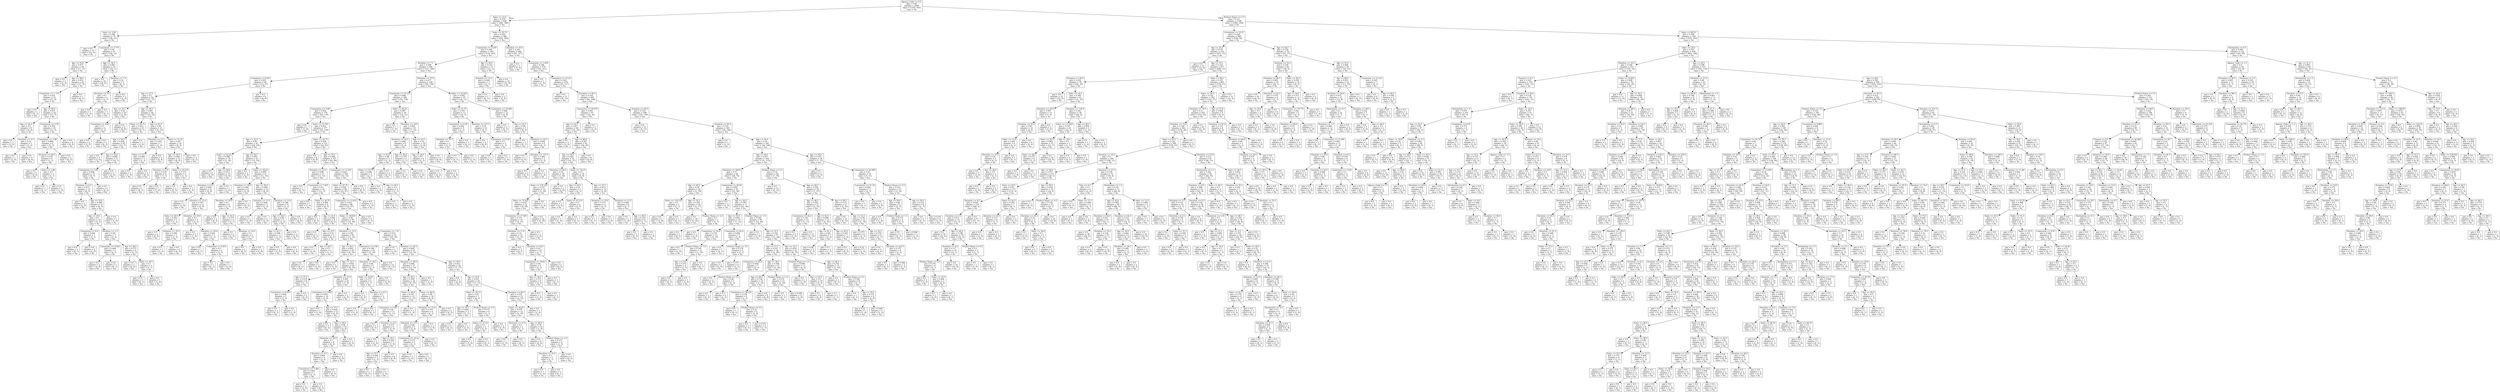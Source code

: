 digraph Tree {
node [shape=box] ;
0 [label="Agency_Code <= 0.5\ngini = 0.44\nsamples = 2000\nvalue = [1345, 655]\nclass = No"] ;
1 [label="Sales <= 15.5\ngini = 0.479\nsamples = 656\nvalue = [260, 396]\nclass = Yes"] ;
0 -> 1 [labeldistance=2.5, labelangle=45, headlabel="True"] ;
2 [label="Sales <= 3.56\ngini = 0.284\nsamples = 70\nvalue = [58, 12]\nclass = No"] ;
1 -> 2 ;
3 [label="gini = 0.0\nsamples = 19\nvalue = [19, 0]\nclass = No"] ;
2 -> 3 ;
4 [label="Commision <= 3.775\ngini = 0.36\nsamples = 51\nvalue = [39, 12]\nclass = No"] ;
2 -> 4 ;
5 [label="Age <= 25.0\ngini = 0.477\nsamples = 28\nvalue = [17, 11]\nclass = No"] ;
4 -> 5 ;
6 [label="gini = 0.0\nsamples = 2\nvalue = [0, 2]\nclass = Yes"] ;
5 -> 6 ;
7 [label="Age <= 58.0\ngini = 0.453\nsamples = 26\nvalue = [17, 9]\nclass = No"] ;
5 -> 7 ;
8 [label="Commision <= 1.125\ngini = 0.435\nsamples = 25\nvalue = [17, 8]\nclass = No"] ;
7 -> 8 ;
9 [label="gini = 0.0\nsamples = 1\nvalue = [0, 1]\nclass = Yes"] ;
8 -> 9 ;
10 [label="Age <= 46.0\ngini = 0.413\nsamples = 24\nvalue = [17, 7]\nclass = No"] ;
8 -> 10 ;
11 [label="Age <= 34.5\ngini = 0.5\nsamples = 8\nvalue = [4, 4]\nclass = No"] ;
10 -> 11 ;
12 [label="gini = 0.0\nsamples = 3\nvalue = [3, 0]\nclass = No"] ;
11 -> 12 ;
13 [label="Duration <= 2.5\ngini = 0.32\nsamples = 5\nvalue = [1, 4]\nclass = Yes"] ;
11 -> 13 ;
14 [label="gini = 0.0\nsamples = 1\nvalue = [1, 0]\nclass = No"] ;
13 -> 14 ;
15 [label="gini = 0.0\nsamples = 4\nvalue = [0, 4]\nclass = Yes"] ;
13 -> 15 ;
16 [label="Commision <= 2.59\ngini = 0.305\nsamples = 16\nvalue = [13, 3]\nclass = No"] ;
10 -> 16 ;
17 [label="Commision <= 1.98\ngini = 0.469\nsamples = 8\nvalue = [5, 3]\nclass = No"] ;
16 -> 17 ;
18 [label="Duration <= 44.5\ngini = 0.278\nsamples = 6\nvalue = [5, 1]\nclass = No"] ;
17 -> 18 ;
19 [label="gini = 0.0\nsamples = 4\nvalue = [4, 0]\nclass = No"] ;
18 -> 19 ;
20 [label="Sales <= 5.88\ngini = 0.5\nsamples = 2\nvalue = [1, 1]\nclass = No"] ;
18 -> 20 ;
21 [label="gini = 0.0\nsamples = 1\nvalue = [0, 1]\nclass = Yes"] ;
20 -> 21 ;
22 [label="gini = 0.0\nsamples = 1\nvalue = [1, 0]\nclass = No"] ;
20 -> 22 ;
23 [label="gini = 0.0\nsamples = 2\nvalue = [0, 2]\nclass = Yes"] ;
17 -> 23 ;
24 [label="gini = 0.0\nsamples = 8\nvalue = [8, 0]\nclass = No"] ;
16 -> 24 ;
25 [label="gini = 0.0\nsamples = 1\nvalue = [0, 1]\nclass = Yes"] ;
7 -> 25 ;
26 [label="Age <= 56.5\ngini = 0.083\nsamples = 23\nvalue = [22, 1]\nclass = No"] ;
4 -> 26 ;
27 [label="gini = 0.0\nsamples = 18\nvalue = [18, 0]\nclass = No"] ;
26 -> 27 ;
28 [label="Duration <= 7.5\ngini = 0.32\nsamples = 5\nvalue = [4, 1]\nclass = No"] ;
26 -> 28 ;
29 [label="Duration <= 5.0\ngini = 0.5\nsamples = 2\nvalue = [1, 1]\nclass = No"] ;
28 -> 29 ;
30 [label="gini = 0.0\nsamples = 1\nvalue = [1, 0]\nclass = No"] ;
29 -> 30 ;
31 [label="gini = 0.0\nsamples = 1\nvalue = [0, 1]\nclass = Yes"] ;
29 -> 31 ;
32 [label="gini = 0.0\nsamples = 3\nvalue = [3, 0]\nclass = No"] ;
28 -> 32 ;
33 [label="Sales <= 55.75\ngini = 0.452\nsamples = 586\nvalue = [202, 384]\nclass = Yes"] ;
1 -> 33 ;
34 [label="Commision <= 13.69\ngini = 0.494\nsamples = 302\nvalue = [135, 167]\nclass = Yes"] ;
33 -> 34 ;
35 [label="Duration <= 7.5\ngini = 0.489\nsamples = 289\nvalue = [123, 166]\nclass = Yes"] ;
34 -> 35 ;
36 [label="Commision <= 8.63\ngini = 0.495\nsamples = 60\nvalue = [33, 27]\nclass = No"] ;
35 -> 36 ;
37 [label="Age <= 27.5\ngini = 0.5\nsamples = 54\nvalue = [27, 27]\nclass = No"] ;
36 -> 37 ;
38 [label="Age <= 25.5\ngini = 0.32\nsamples = 10\nvalue = [2, 8]\nclass = Yes"] ;
37 -> 38 ;
39 [label="Commision <= 4.65\ngini = 0.5\nsamples = 4\nvalue = [2, 2]\nclass = No"] ;
38 -> 39 ;
40 [label="gini = 0.0\nsamples = 2\nvalue = [2, 0]\nclass = No"] ;
39 -> 40 ;
41 [label="gini = 0.0\nsamples = 2\nvalue = [0, 2]\nclass = Yes"] ;
39 -> 41 ;
42 [label="gini = 0.0\nsamples = 6\nvalue = [0, 6]\nclass = Yes"] ;
38 -> 42 ;
43 [label="Age <= 36.5\ngini = 0.491\nsamples = 44\nvalue = [25, 19]\nclass = No"] ;
37 -> 43 ;
44 [label="Sales <= 30.75\ngini = 0.423\nsamples = 23\nvalue = [16, 7]\nclass = No"] ;
43 -> 44 ;
45 [label="Age <= 28.5\ngini = 0.455\nsamples = 20\nvalue = [13, 7]\nclass = No"] ;
44 -> 45 ;
46 [label="gini = 0.0\nsamples = 3\nvalue = [3, 0]\nclass = No"] ;
45 -> 46 ;
47 [label="Age <= 35.0\ngini = 0.484\nsamples = 17\nvalue = [10, 7]\nclass = No"] ;
45 -> 47 ;
48 [label="Commision <= 5.44\ngini = 0.498\nsamples = 15\nvalue = [8, 7]\nclass = No"] ;
47 -> 48 ;
49 [label="Duration <= 4.5\ngini = 0.473\nsamples = 13\nvalue = [8, 5]\nclass = No"] ;
48 -> 49 ;
50 [label="gini = 0.0\nsamples = 2\nvalue = [2, 0]\nclass = No"] ;
49 -> 50 ;
51 [label="Age <= 33.0\ngini = 0.496\nsamples = 11\nvalue = [6, 5]\nclass = No"] ;
49 -> 51 ;
52 [label="Age <= 29.5\ngini = 0.5\nsamples = 10\nvalue = [5, 5]\nclass = No"] ;
51 -> 52 ;
53 [label="Commision <= 4.4\ngini = 0.444\nsamples = 3\nvalue = [2, 1]\nclass = No"] ;
52 -> 53 ;
54 [label="gini = 0.0\nsamples = 1\nvalue = [0, 1]\nclass = Yes"] ;
53 -> 54 ;
55 [label="gini = 0.0\nsamples = 2\nvalue = [2, 0]\nclass = No"] ;
53 -> 55 ;
56 [label="Duration <= 5.5\ngini = 0.49\nsamples = 7\nvalue = [3, 4]\nclass = Yes"] ;
52 -> 56 ;
57 [label="Commision <= 4.625\ngini = 0.444\nsamples = 3\nvalue = [2, 1]\nclass = No"] ;
56 -> 57 ;
58 [label="gini = 0.0\nsamples = 2\nvalue = [2, 0]\nclass = No"] ;
57 -> 58 ;
59 [label="gini = 0.0\nsamples = 1\nvalue = [0, 1]\nclass = Yes"] ;
57 -> 59 ;
60 [label="Age <= 30.5\ngini = 0.375\nsamples = 4\nvalue = [1, 3]\nclass = Yes"] ;
56 -> 60 ;
61 [label="gini = 0.0\nsamples = 2\nvalue = [0, 2]\nclass = Yes"] ;
60 -> 61 ;
62 [label="Sales <= 18.5\ngini = 0.5\nsamples = 2\nvalue = [1, 1]\nclass = No"] ;
60 -> 62 ;
63 [label="gini = 0.0\nsamples = 1\nvalue = [0, 1]\nclass = Yes"] ;
62 -> 63 ;
64 [label="gini = 0.0\nsamples = 1\nvalue = [1, 0]\nclass = No"] ;
62 -> 64 ;
65 [label="gini = 0.0\nsamples = 1\nvalue = [1, 0]\nclass = No"] ;
51 -> 65 ;
66 [label="gini = 0.0\nsamples = 2\nvalue = [0, 2]\nclass = Yes"] ;
48 -> 66 ;
67 [label="gini = 0.0\nsamples = 2\nvalue = [2, 0]\nclass = No"] ;
47 -> 67 ;
68 [label="gini = 0.0\nsamples = 3\nvalue = [3, 0]\nclass = No"] ;
44 -> 68 ;
69 [label="Age <= 41.0\ngini = 0.49\nsamples = 21\nvalue = [9, 12]\nclass = Yes"] ;
43 -> 69 ;
70 [label="Duration <= 3.5\ngini = 0.245\nsamples = 7\nvalue = [1, 6]\nclass = Yes"] ;
69 -> 70 ;
71 [label="Sales <= 23.1\ngini = 0.444\nsamples = 3\nvalue = [1, 2]\nclass = Yes"] ;
70 -> 71 ;
72 [label="gini = 0.0\nsamples = 1\nvalue = [1, 0]\nclass = No"] ;
71 -> 72 ;
73 [label="gini = 0.0\nsamples = 2\nvalue = [0, 2]\nclass = Yes"] ;
71 -> 73 ;
74 [label="gini = 0.0\nsamples = 4\nvalue = [0, 4]\nclass = Yes"] ;
70 -> 74 ;
75 [label="Sales <= 31.25\ngini = 0.49\nsamples = 14\nvalue = [8, 6]\nclass = No"] ;
69 -> 75 ;
76 [label="Age <= 54.5\ngini = 0.444\nsamples = 12\nvalue = [8, 4]\nclass = No"] ;
75 -> 76 ;
77 [label="Duration <= 2.0\ngini = 0.219\nsamples = 8\nvalue = [7, 1]\nclass = No"] ;
76 -> 77 ;
78 [label="gini = 0.0\nsamples = 1\nvalue = [0, 1]\nclass = Yes"] ;
77 -> 78 ;
79 [label="gini = 0.0\nsamples = 7\nvalue = [7, 0]\nclass = No"] ;
77 -> 79 ;
80 [label="Sales <= 25.125\ngini = 0.375\nsamples = 4\nvalue = [1, 3]\nclass = Yes"] ;
76 -> 80 ;
81 [label="gini = 0.0\nsamples = 3\nvalue = [0, 3]\nclass = Yes"] ;
80 -> 81 ;
82 [label="gini = 0.0\nsamples = 1\nvalue = [1, 0]\nclass = No"] ;
80 -> 82 ;
83 [label="gini = 0.0\nsamples = 2\nvalue = [0, 2]\nclass = Yes"] ;
75 -> 83 ;
84 [label="gini = 0.0\nsamples = 6\nvalue = [6, 0]\nclass = No"] ;
36 -> 84 ;
85 [label="Duration <= 57.0\ngini = 0.477\nsamples = 229\nvalue = [90, 139]\nclass = Yes"] ;
35 -> 85 ;
86 [label="Commision <= 12.315\ngini = 0.468\nsamples = 204\nvalue = [76, 128]\nclass = Yes"] ;
85 -> 86 ;
87 [label="Commision <= 3.69\ngini = 0.454\nsamples = 178\nvalue = [62, 116]\nclass = Yes"] ;
86 -> 87 ;
88 [label="gini = 0.0\nsamples = 1\nvalue = [1, 0]\nclass = No"] ;
87 -> 88 ;
89 [label="Sales <= 21.725\ngini = 0.452\nsamples = 177\nvalue = [61, 116]\nclass = Yes"] ;
87 -> 89 ;
90 [label="Age <= 32.5\ngini = 0.49\nsamples = 42\nvalue = [18, 24]\nclass = Yes"] ;
89 -> 90 ;
91 [label="Sales <= 18.25\ngini = 0.388\nsamples = 19\nvalue = [5, 14]\nclass = Yes"] ;
90 -> 91 ;
92 [label="gini = 0.0\nsamples = 6\nvalue = [0, 6]\nclass = Yes"] ;
91 -> 92 ;
93 [label="Age <= 30.0\ngini = 0.473\nsamples = 13\nvalue = [5, 8]\nclass = Yes"] ;
91 -> 93 ;
94 [label="Duration <= 8.5\ngini = 0.444\nsamples = 12\nvalue = [4, 8]\nclass = Yes"] ;
93 -> 94 ;
95 [label="gini = 0.0\nsamples = 1\nvalue = [1, 0]\nclass = No"] ;
94 -> 95 ;
96 [label="Duration <= 15.0\ngini = 0.397\nsamples = 11\nvalue = [3, 8]\nclass = Yes"] ;
94 -> 96 ;
97 [label="Sales <= 20.5\ngini = 0.245\nsamples = 7\nvalue = [1, 6]\nclass = Yes"] ;
96 -> 97 ;
98 [label="gini = 0.0\nsamples = 4\nvalue = [0, 4]\nclass = Yes"] ;
97 -> 98 ;
99 [label="Duration <= 10.5\ngini = 0.444\nsamples = 3\nvalue = [1, 2]\nclass = Yes"] ;
97 -> 99 ;
100 [label="gini = 0.0\nsamples = 1\nvalue = [1, 0]\nclass = No"] ;
99 -> 100 ;
101 [label="gini = 0.0\nsamples = 2\nvalue = [0, 2]\nclass = Yes"] ;
99 -> 101 ;
102 [label="Duration <= 18.0\ngini = 0.5\nsamples = 4\nvalue = [2, 2]\nclass = No"] ;
96 -> 102 ;
103 [label="gini = 0.0\nsamples = 1\nvalue = [1, 0]\nclass = No"] ;
102 -> 103 ;
104 [label="Duration <= 20.0\ngini = 0.444\nsamples = 3\nvalue = [1, 2]\nclass = Yes"] ;
102 -> 104 ;
105 [label="gini = 0.0\nsamples = 1\nvalue = [0, 1]\nclass = Yes"] ;
104 -> 105 ;
106 [label="Commision <= 4.815\ngini = 0.5\nsamples = 2\nvalue = [1, 1]\nclass = No"] ;
104 -> 106 ;
107 [label="gini = 0.0\nsamples = 1\nvalue = [0, 1]\nclass = Yes"] ;
106 -> 107 ;
108 [label="gini = 0.0\nsamples = 1\nvalue = [1, 0]\nclass = No"] ;
106 -> 108 ;
109 [label="gini = 0.0\nsamples = 1\nvalue = [1, 0]\nclass = No"] ;
93 -> 109 ;
110 [label="Age <= 34.5\ngini = 0.491\nsamples = 23\nvalue = [13, 10]\nclass = No"] ;
90 -> 110 ;
111 [label="gini = 0.0\nsamples = 2\nvalue = [2, 0]\nclass = No"] ;
110 -> 111 ;
112 [label="Sales <= 18.25\ngini = 0.499\nsamples = 21\nvalue = [11, 10]\nclass = No"] ;
110 -> 112 ;
113 [label="Duration <= 26.0\ngini = 0.444\nsamples = 9\nvalue = [3, 6]\nclass = Yes"] ;
112 -> 113 ;
114 [label="Duration <= 14.0\ngini = 0.5\nsamples = 6\nvalue = [3, 3]\nclass = No"] ;
113 -> 114 ;
115 [label="gini = 0.0\nsamples = 2\nvalue = [0, 2]\nclass = Yes"] ;
114 -> 115 ;
116 [label="Age <= 41.0\ngini = 0.375\nsamples = 4\nvalue = [3, 1]\nclass = No"] ;
114 -> 116 ;
117 [label="gini = 0.0\nsamples = 2\nvalue = [2, 0]\nclass = No"] ;
116 -> 117 ;
118 [label="Duration <= 19.5\ngini = 0.5\nsamples = 2\nvalue = [1, 1]\nclass = No"] ;
116 -> 118 ;
119 [label="gini = 0.0\nsamples = 1\nvalue = [0, 1]\nclass = Yes"] ;
118 -> 119 ;
120 [label="gini = 0.0\nsamples = 1\nvalue = [1, 0]\nclass = No"] ;
118 -> 120 ;
121 [label="gini = 0.0\nsamples = 3\nvalue = [0, 3]\nclass = Yes"] ;
113 -> 121 ;
122 [label="Age <= 39.5\ngini = 0.444\nsamples = 12\nvalue = [8, 4]\nclass = No"] ;
112 -> 122 ;
123 [label="Duration <= 11.5\ngini = 0.444\nsamples = 3\nvalue = [1, 2]\nclass = Yes"] ;
122 -> 123 ;
124 [label="gini = 0.0\nsamples = 1\nvalue = [1, 0]\nclass = No"] ;
123 -> 124 ;
125 [label="gini = 0.0\nsamples = 2\nvalue = [0, 2]\nclass = Yes"] ;
123 -> 125 ;
126 [label="Duration <= 13.0\ngini = 0.346\nsamples = 9\nvalue = [7, 2]\nclass = No"] ;
122 -> 126 ;
127 [label="Age <= 54.0\ngini = 0.48\nsamples = 5\nvalue = [3, 2]\nclass = No"] ;
126 -> 127 ;
128 [label="Age <= 43.5\ngini = 0.444\nsamples = 3\nvalue = [1, 2]\nclass = Yes"] ;
127 -> 128 ;
129 [label="gini = 0.0\nsamples = 1\nvalue = [1, 0]\nclass = No"] ;
128 -> 129 ;
130 [label="gini = 0.0\nsamples = 2\nvalue = [0, 2]\nclass = Yes"] ;
128 -> 130 ;
131 [label="gini = 0.0\nsamples = 2\nvalue = [2, 0]\nclass = No"] ;
127 -> 131 ;
132 [label="gini = 0.0\nsamples = 4\nvalue = [4, 0]\nclass = No"] ;
126 -> 132 ;
133 [label="Sales <= 22.75\ngini = 0.434\nsamples = 135\nvalue = [43, 92]\nclass = Yes"] ;
89 -> 133 ;
134 [label="gini = 0.0\nsamples = 8\nvalue = [0, 8]\nclass = Yes"] ;
133 -> 134 ;
135 [label="Age <= 25.5\ngini = 0.448\nsamples = 127\nvalue = [43, 84]\nclass = Yes"] ;
133 -> 135 ;
136 [label="Duration <= 13.0\ngini = 0.499\nsamples = 23\nvalue = [11, 12]\nclass = Yes"] ;
135 -> 136 ;
137 [label="gini = 0.0\nsamples = 7\nvalue = [0, 7]\nclass = Yes"] ;
136 -> 137 ;
138 [label="Commision <= 7.925\ngini = 0.43\nsamples = 16\nvalue = [11, 5]\nclass = No"] ;
136 -> 138 ;
139 [label="gini = 0.0\nsamples = 7\nvalue = [7, 0]\nclass = No"] ;
138 -> 139 ;
140 [label="Sales <= 36.75\ngini = 0.494\nsamples = 9\nvalue = [4, 5]\nclass = Yes"] ;
138 -> 140 ;
141 [label="gini = 0.0\nsamples = 3\nvalue = [0, 3]\nclass = Yes"] ;
140 -> 141 ;
142 [label="Age <= 21.0\ngini = 0.444\nsamples = 6\nvalue = [4, 2]\nclass = No"] ;
140 -> 142 ;
143 [label="gini = 0.0\nsamples = 1\nvalue = [0, 1]\nclass = Yes"] ;
142 -> 143 ;
144 [label="Age <= 23.5\ngini = 0.32\nsamples = 5\nvalue = [4, 1]\nclass = No"] ;
142 -> 144 ;
145 [label="gini = 0.0\nsamples = 3\nvalue = [3, 0]\nclass = No"] ;
144 -> 145 ;
146 [label="Age <= 24.5\ngini = 0.5\nsamples = 2\nvalue = [1, 1]\nclass = No"] ;
144 -> 146 ;
147 [label="gini = 0.0\nsamples = 1\nvalue = [0, 1]\nclass = Yes"] ;
146 -> 147 ;
148 [label="gini = 0.0\nsamples = 1\nvalue = [1, 0]\nclass = No"] ;
146 -> 148 ;
149 [label="Commision <= 12.035\ngini = 0.426\nsamples = 104\nvalue = [32, 72]\nclass = Yes"] ;
135 -> 149 ;
150 [label="Sales <= 47.75\ngini = 0.438\nsamples = 99\nvalue = [32, 67]\nclass = Yes"] ;
149 -> 150 ;
151 [label="Commision <= 11.815\ngini = 0.433\nsamples = 98\nvalue = [31, 67]\nclass = Yes"] ;
150 -> 151 ;
152 [label="Sales <= 30.025\ngini = 0.44\nsamples = 95\nvalue = [31, 64]\nclass = Yes"] ;
151 -> 152 ;
153 [label="Duration <= 13.5\ngini = 0.381\nsamples = 43\nvalue = [11, 32]\nclass = Yes"] ;
152 -> 153 ;
154 [label="Age <= 26.5\ngini = 0.461\nsamples = 25\nvalue = [9, 16]\nclass = Yes"] ;
153 -> 154 ;
155 [label="gini = 0.0\nsamples = 1\nvalue = [1, 0]\nclass = No"] ;
154 -> 155 ;
156 [label="Age <= 32.5\ngini = 0.444\nsamples = 24\nvalue = [8, 16]\nclass = Yes"] ;
154 -> 156 ;
157 [label="Age <= 27.5\ngini = 0.219\nsamples = 8\nvalue = [1, 7]\nclass = Yes"] ;
156 -> 157 ;
158 [label="Commision <= 6.815\ngini = 0.444\nsamples = 3\nvalue = [1, 2]\nclass = Yes"] ;
157 -> 158 ;
159 [label="gini = 0.0\nsamples = 2\nvalue = [0, 2]\nclass = Yes"] ;
158 -> 159 ;
160 [label="gini = 0.0\nsamples = 1\nvalue = [1, 0]\nclass = No"] ;
158 -> 160 ;
161 [label="gini = 0.0\nsamples = 5\nvalue = [0, 5]\nclass = Yes"] ;
157 -> 161 ;
162 [label="Duration <= 12.0\ngini = 0.492\nsamples = 16\nvalue = [7, 9]\nclass = Yes"] ;
156 -> 162 ;
163 [label="Commision <= 5.865\ngini = 0.459\nsamples = 14\nvalue = [5, 9]\nclass = Yes"] ;
162 -> 163 ;
164 [label="gini = 0.0\nsamples = 1\nvalue = [1, 0]\nclass = No"] ;
163 -> 164 ;
165 [label="Age <= 37.5\ngini = 0.426\nsamples = 13\nvalue = [4, 9]\nclass = Yes"] ;
163 -> 165 ;
166 [label="gini = 0.0\nsamples = 3\nvalue = [0, 3]\nclass = Yes"] ;
165 -> 166 ;
167 [label="Age <= 60.0\ngini = 0.48\nsamples = 10\nvalue = [4, 6]\nclass = Yes"] ;
165 -> 167 ;
168 [label="Duration <= 10.5\ngini = 0.5\nsamples = 8\nvalue = [4, 4]\nclass = No"] ;
167 -> 168 ;
169 [label="Duration <= 9.5\ngini = 0.444\nsamples = 6\nvalue = [2, 4]\nclass = Yes"] ;
168 -> 169 ;
170 [label="Commision <= 7.365\ngini = 0.444\nsamples = 3\nvalue = [2, 1]\nclass = No"] ;
169 -> 170 ;
171 [label="gini = 0.0\nsamples = 2\nvalue = [2, 0]\nclass = No"] ;
170 -> 171 ;
172 [label="gini = 0.0\nsamples = 1\nvalue = [0, 1]\nclass = Yes"] ;
170 -> 172 ;
173 [label="gini = 0.0\nsamples = 3\nvalue = [0, 3]\nclass = Yes"] ;
169 -> 173 ;
174 [label="gini = 0.0\nsamples = 2\nvalue = [2, 0]\nclass = No"] ;
168 -> 174 ;
175 [label="gini = 0.0\nsamples = 2\nvalue = [0, 2]\nclass = Yes"] ;
167 -> 175 ;
176 [label="gini = 0.0\nsamples = 2\nvalue = [2, 0]\nclass = No"] ;
162 -> 176 ;
177 [label="Commision <= 5.94\ngini = 0.198\nsamples = 18\nvalue = [2, 16]\nclass = Yes"] ;
153 -> 177 ;
178 [label="Duration <= 34.5\ngini = 0.48\nsamples = 5\nvalue = [2, 3]\nclass = Yes"] ;
177 -> 178 ;
179 [label="Sales <= 23.45\ngini = 0.375\nsamples = 4\nvalue = [1, 3]\nclass = Yes"] ;
178 -> 179 ;
180 [label="gini = 0.0\nsamples = 2\nvalue = [0, 2]\nclass = Yes"] ;
179 -> 180 ;
181 [label="Duration <= 23.5\ngini = 0.5\nsamples = 2\nvalue = [1, 1]\nclass = No"] ;
179 -> 181 ;
182 [label="gini = 0.0\nsamples = 1\nvalue = [1, 0]\nclass = No"] ;
181 -> 182 ;
183 [label="gini = 0.0\nsamples = 1\nvalue = [0, 1]\nclass = Yes"] ;
181 -> 183 ;
184 [label="gini = 0.0\nsamples = 1\nvalue = [1, 0]\nclass = No"] ;
178 -> 184 ;
185 [label="gini = 0.0\nsamples = 13\nvalue = [0, 13]\nclass = Yes"] ;
177 -> 185 ;
186 [label="Commision <= 7.51\ngini = 0.473\nsamples = 52\nvalue = [20, 32]\nclass = Yes"] ;
152 -> 186 ;
187 [label="gini = 0.0\nsamples = 1\nvalue = [1, 0]\nclass = No"] ;
186 -> 187 ;
188 [label="Duration <= 24.5\ngini = 0.468\nsamples = 51\nvalue = [19, 32]\nclass = Yes"] ;
186 -> 188 ;
189 [label="Duration <= 20.0\ngini = 0.494\nsamples = 27\nvalue = [12, 15]\nclass = Yes"] ;
188 -> 189 ;
190 [label="Age <= 36.5\ngini = 0.469\nsamples = 24\nvalue = [9, 15]\nclass = Yes"] ;
189 -> 190 ;
191 [label="Sales <= 46.9\ngini = 0.337\nsamples = 14\nvalue = [3, 11]\nclass = Yes"] ;
190 -> 191 ;
192 [label="Commision <= 9.67\ngini = 0.26\nsamples = 13\nvalue = [2, 11]\nclass = Yes"] ;
191 -> 192 ;
193 [label="gini = 0.0\nsamples = 5\nvalue = [0, 5]\nclass = Yes"] ;
192 -> 193 ;
194 [label="Duration <= 9.5\ngini = 0.375\nsamples = 8\nvalue = [2, 6]\nclass = Yes"] ;
192 -> 194 ;
195 [label="gini = 0.0\nsamples = 1\nvalue = [1, 0]\nclass = No"] ;
194 -> 195 ;
196 [label="Age <= 29.5\ngini = 0.245\nsamples = 7\nvalue = [1, 6]\nclass = Yes"] ;
194 -> 196 ;
197 [label="Age <= 27.5\ngini = 0.444\nsamples = 3\nvalue = [1, 2]\nclass = Yes"] ;
196 -> 197 ;
198 [label="gini = 0.0\nsamples = 2\nvalue = [0, 2]\nclass = Yes"] ;
197 -> 198 ;
199 [label="gini = 0.0\nsamples = 1\nvalue = [1, 0]\nclass = No"] ;
197 -> 199 ;
200 [label="gini = 0.0\nsamples = 4\nvalue = [0, 4]\nclass = Yes"] ;
196 -> 200 ;
201 [label="gini = 0.0\nsamples = 1\nvalue = [1, 0]\nclass = No"] ;
191 -> 201 ;
202 [label="Sales <= 46.9\ngini = 0.48\nsamples = 10\nvalue = [6, 4]\nclass = No"] ;
190 -> 202 ;
203 [label="Duration <= 15.0\ngini = 0.375\nsamples = 8\nvalue = [6, 2]\nclass = No"] ;
202 -> 203 ;
204 [label="Duration <= 13.5\ngini = 0.48\nsamples = 5\nvalue = [3, 2]\nclass = No"] ;
203 -> 204 ;
205 [label="Commision <= 10.32\ngini = 0.375\nsamples = 4\nvalue = [3, 1]\nclass = No"] ;
204 -> 205 ;
206 [label="gini = 0.0\nsamples = 3\nvalue = [3, 0]\nclass = No"] ;
205 -> 206 ;
207 [label="gini = 0.0\nsamples = 1\nvalue = [0, 1]\nclass = Yes"] ;
205 -> 207 ;
208 [label="gini = 0.0\nsamples = 1\nvalue = [0, 1]\nclass = Yes"] ;
204 -> 208 ;
209 [label="gini = 0.0\nsamples = 3\nvalue = [3, 0]\nclass = No"] ;
203 -> 209 ;
210 [label="gini = 0.0\nsamples = 2\nvalue = [0, 2]\nclass = Yes"] ;
202 -> 210 ;
211 [label="gini = 0.0\nsamples = 3\nvalue = [3, 0]\nclass = No"] ;
189 -> 211 ;
212 [label="Age <= 29.5\ngini = 0.413\nsamples = 24\nvalue = [7, 17]\nclass = Yes"] ;
188 -> 212 ;
213 [label="gini = 0.0\nsamples = 4\nvalue = [0, 4]\nclass = Yes"] ;
212 -> 213 ;
214 [label="Age <= 32.0\ngini = 0.455\nsamples = 20\nvalue = [7, 13]\nclass = Yes"] ;
212 -> 214 ;
215 [label="Sales <= 35.15\ngini = 0.49\nsamples = 7\nvalue = [4, 3]\nclass = No"] ;
214 -> 215 ;
216 [label="Age <= 30.5\ngini = 0.444\nsamples = 3\nvalue = [1, 2]\nclass = Yes"] ;
215 -> 216 ;
217 [label="gini = 0.0\nsamples = 2\nvalue = [0, 2]\nclass = Yes"] ;
216 -> 217 ;
218 [label="gini = 0.0\nsamples = 1\nvalue = [1, 0]\nclass = No"] ;
216 -> 218 ;
219 [label="Product Name <= 2.0\ngini = 0.375\nsamples = 4\nvalue = [3, 1]\nclass = No"] ;
215 -> 219 ;
220 [label="Sales <= 37.25\ngini = 0.5\nsamples = 2\nvalue = [1, 1]\nclass = No"] ;
219 -> 220 ;
221 [label="gini = 0.0\nsamples = 1\nvalue = [1, 0]\nclass = No"] ;
220 -> 221 ;
222 [label="gini = 0.0\nsamples = 1\nvalue = [0, 1]\nclass = Yes"] ;
220 -> 222 ;
223 [label="gini = 0.0\nsamples = 2\nvalue = [2, 0]\nclass = No"] ;
219 -> 223 ;
224 [label="Duration <= 49.5\ngini = 0.355\nsamples = 13\nvalue = [3, 10]\nclass = Yes"] ;
214 -> 224 ;
225 [label="Sales <= 34.45\ngini = 0.278\nsamples = 12\nvalue = [2, 10]\nclass = Yes"] ;
224 -> 225 ;
226 [label="Duration <= 31.0\ngini = 0.5\nsamples = 2\nvalue = [1, 1]\nclass = No"] ;
225 -> 226 ;
227 [label="gini = 0.0\nsamples = 1\nvalue = [1, 0]\nclass = No"] ;
226 -> 227 ;
228 [label="gini = 0.0\nsamples = 1\nvalue = [0, 1]\nclass = Yes"] ;
226 -> 228 ;
229 [label="Age <= 60.0\ngini = 0.18\nsamples = 10\nvalue = [1, 9]\nclass = Yes"] ;
225 -> 229 ;
230 [label="gini = 0.0\nsamples = 6\nvalue = [0, 6]\nclass = Yes"] ;
229 -> 230 ;
231 [label="Product Name <= 2.0\ngini = 0.375\nsamples = 4\nvalue = [1, 3]\nclass = Yes"] ;
229 -> 231 ;
232 [label="Duration <= 31.0\ngini = 0.5\nsamples = 2\nvalue = [1, 1]\nclass = No"] ;
231 -> 232 ;
233 [label="gini = 0.0\nsamples = 1\nvalue = [1, 0]\nclass = No"] ;
232 -> 233 ;
234 [label="gini = 0.0\nsamples = 1\nvalue = [0, 1]\nclass = Yes"] ;
232 -> 234 ;
235 [label="gini = 0.0\nsamples = 2\nvalue = [0, 2]\nclass = Yes"] ;
231 -> 235 ;
236 [label="gini = 0.0\nsamples = 1\nvalue = [1, 0]\nclass = No"] ;
224 -> 236 ;
237 [label="gini = 0.0\nsamples = 3\nvalue = [0, 3]\nclass = Yes"] ;
151 -> 237 ;
238 [label="gini = 0.0\nsamples = 1\nvalue = [1, 0]\nclass = No"] ;
150 -> 238 ;
239 [label="gini = 0.0\nsamples = 5\nvalue = [0, 5]\nclass = Yes"] ;
149 -> 239 ;
240 [label="Sales <= 40.25\ngini = 0.497\nsamples = 26\nvalue = [14, 12]\nclass = No"] ;
86 -> 240 ;
241 [label="gini = 0.0\nsamples = 7\nvalue = [7, 0]\nclass = No"] ;
240 -> 241 ;
242 [label="Duration <= 19.0\ngini = 0.465\nsamples = 19\nvalue = [7, 12]\nclass = Yes"] ;
240 -> 242 ;
243 [label="Duration <= 14.5\ngini = 0.494\nsamples = 9\nvalue = [5, 4]\nclass = No"] ;
242 -> 243 ;
244 [label="Age <= 43.0\ngini = 0.48\nsamples = 5\nvalue = [2, 3]\nclass = Yes"] ;
243 -> 244 ;
245 [label="Sales <= 53.75\ngini = 0.444\nsamples = 3\nvalue = [2, 1]\nclass = No"] ;
244 -> 245 ;
246 [label="gini = 0.0\nsamples = 1\nvalue = [1, 0]\nclass = No"] ;
245 -> 246 ;
247 [label="Age <= 30.5\ngini = 0.5\nsamples = 2\nvalue = [1, 1]\nclass = No"] ;
245 -> 247 ;
248 [label="gini = 0.0\nsamples = 1\nvalue = [0, 1]\nclass = Yes"] ;
247 -> 248 ;
249 [label="gini = 0.0\nsamples = 1\nvalue = [1, 0]\nclass = No"] ;
247 -> 249 ;
250 [label="gini = 0.0\nsamples = 2\nvalue = [0, 2]\nclass = Yes"] ;
244 -> 250 ;
251 [label="Age <= 36.0\ngini = 0.375\nsamples = 4\nvalue = [3, 1]\nclass = No"] ;
243 -> 251 ;
252 [label="gini = 0.0\nsamples = 1\nvalue = [0, 1]\nclass = Yes"] ;
251 -> 252 ;
253 [label="gini = 0.0\nsamples = 3\nvalue = [3, 0]\nclass = No"] ;
251 -> 253 ;
254 [label="Age <= 32.0\ngini = 0.32\nsamples = 10\nvalue = [2, 8]\nclass = Yes"] ;
242 -> 254 ;
255 [label="Age <= 26.0\ngini = 0.5\nsamples = 4\nvalue = [2, 2]\nclass = No"] ;
254 -> 255 ;
256 [label="gini = 0.0\nsamples = 2\nvalue = [0, 2]\nclass = Yes"] ;
255 -> 256 ;
257 [label="gini = 0.0\nsamples = 2\nvalue = [2, 0]\nclass = No"] ;
255 -> 257 ;
258 [label="gini = 0.0\nsamples = 6\nvalue = [0, 6]\nclass = Yes"] ;
254 -> 258 ;
259 [label="Sales <= 32.025\ngini = 0.493\nsamples = 25\nvalue = [14, 11]\nclass = No"] ;
85 -> 259 ;
260 [label="Sales <= 21.75\ngini = 0.355\nsamples = 13\nvalue = [10, 3]\nclass = No"] ;
259 -> 260 ;
261 [label="Commision <= 6.36\ngini = 0.444\nsamples = 3\nvalue = [1, 2]\nclass = Yes"] ;
260 -> 261 ;
262 [label="Duration <= 78.5\ngini = 0.5\nsamples = 2\nvalue = [1, 1]\nclass = No"] ;
261 -> 262 ;
263 [label="gini = 0.0\nsamples = 1\nvalue = [0, 1]\nclass = Yes"] ;
262 -> 263 ;
264 [label="gini = 0.0\nsamples = 1\nvalue = [1, 0]\nclass = No"] ;
262 -> 264 ;
265 [label="gini = 0.0\nsamples = 1\nvalue = [0, 1]\nclass = Yes"] ;
261 -> 265 ;
266 [label="Duration <= 137.5\ngini = 0.18\nsamples = 10\nvalue = [9, 1]\nclass = No"] ;
260 -> 266 ;
267 [label="gini = 0.0\nsamples = 8\nvalue = [8, 0]\nclass = No"] ;
266 -> 267 ;
268 [label="Commision <= 8.29\ngini = 0.5\nsamples = 2\nvalue = [1, 1]\nclass = No"] ;
266 -> 268 ;
269 [label="gini = 0.0\nsamples = 1\nvalue = [0, 1]\nclass = Yes"] ;
268 -> 269 ;
270 [label="gini = 0.0\nsamples = 1\nvalue = [1, 0]\nclass = No"] ;
268 -> 270 ;
271 [label="Commision <= 10.065\ngini = 0.444\nsamples = 12\nvalue = [4, 8]\nclass = Yes"] ;
259 -> 271 ;
272 [label="gini = 0.0\nsamples = 5\nvalue = [0, 5]\nclass = Yes"] ;
271 -> 272 ;
273 [label="Age <= 25.5\ngini = 0.49\nsamples = 7\nvalue = [4, 3]\nclass = No"] ;
271 -> 273 ;
274 [label="gini = 0.0\nsamples = 1\nvalue = [0, 1]\nclass = Yes"] ;
273 -> 274 ;
275 [label="Duration <= 91.5\ngini = 0.444\nsamples = 6\nvalue = [4, 2]\nclass = No"] ;
273 -> 275 ;
276 [label="gini = 0.0\nsamples = 3\nvalue = [3, 0]\nclass = No"] ;
275 -> 276 ;
277 [label="Duration <= 131.5\ngini = 0.444\nsamples = 3\nvalue = [1, 2]\nclass = Yes"] ;
275 -> 277 ;
278 [label="gini = 0.0\nsamples = 2\nvalue = [0, 2]\nclass = Yes"] ;
277 -> 278 ;
279 [label="gini = 0.0\nsamples = 1\nvalue = [1, 0]\nclass = No"] ;
277 -> 279 ;
280 [label="Age <= 26.0\ngini = 0.142\nsamples = 13\nvalue = [12, 1]\nclass = No"] ;
34 -> 280 ;
281 [label="Duration <= 13.5\ngini = 0.444\nsamples = 3\nvalue = [2, 1]\nclass = No"] ;
280 -> 281 ;
282 [label="gini = 0.0\nsamples = 1\nvalue = [0, 1]\nclass = Yes"] ;
281 -> 282 ;
283 [label="gini = 0.0\nsamples = 2\nvalue = [2, 0]\nclass = No"] ;
281 -> 283 ;
284 [label="gini = 0.0\nsamples = 10\nvalue = [10, 0]\nclass = No"] ;
280 -> 284 ;
285 [label="Duration <= 10.5\ngini = 0.361\nsamples = 284\nvalue = [67, 217]\nclass = Yes"] ;
33 -> 285 ;
286 [label="gini = 0.0\nsamples = 5\nvalue = [5, 0]\nclass = No"] ;
285 -> 286 ;
287 [label="Commision <= 2.025\ngini = 0.346\nsamples = 279\nvalue = [62, 217]\nclass = Yes"] ;
285 -> 287 ;
288 [label="gini = 0.0\nsamples = 1\nvalue = [1, 0]\nclass = No"] ;
287 -> 288 ;
289 [label="Commision <= 15.25\ngini = 0.343\nsamples = 278\nvalue = [61, 217]\nclass = Yes"] ;
287 -> 289 ;
290 [label="gini = 0.0\nsamples = 13\nvalue = [0, 13]\nclass = Yes"] ;
289 -> 290 ;
291 [label="Duration <= 44.5\ngini = 0.354\nsamples = 265\nvalue = [61, 204]\nclass = Yes"] ;
289 -> 291 ;
292 [label="Commision <= 40.275\ngini = 0.441\nsamples = 67\nvalue = [22, 45]\nclass = Yes"] ;
291 -> 292 ;
293 [label="Age <= 22.5\ngini = 0.417\nsamples = 64\nvalue = [19, 45]\nclass = Yes"] ;
292 -> 293 ;
294 [label="gini = 0.0\nsamples = 3\nvalue = [3, 0]\nclass = No"] ;
293 -> 294 ;
295 [label="Age <= 49.0\ngini = 0.387\nsamples = 61\nvalue = [16, 45]\nclass = Yes"] ;
293 -> 295 ;
296 [label="Age <= 34.5\ngini = 0.422\nsamples = 53\nvalue = [16, 37]\nclass = Yes"] ;
295 -> 296 ;
297 [label="Duration <= 40.5\ngini = 0.32\nsamples = 35\nvalue = [7, 28]\nclass = Yes"] ;
296 -> 297 ;
298 [label="Sales <= 135.125\ngini = 0.257\nsamples = 33\nvalue = [5, 28]\nclass = Yes"] ;
297 -> 298 ;
299 [label="Sales <= 71.425\ngini = 0.219\nsamples = 32\nvalue = [4, 28]\nclass = Yes"] ;
298 -> 299 ;
300 [label="Commision <= 17.545\ngini = 0.375\nsamples = 16\nvalue = [4, 12]\nclass = Yes"] ;
299 -> 300 ;
301 [label="Duration <= 17.0\ngini = 0.32\nsamples = 15\nvalue = [3, 12]\nclass = Yes"] ;
300 -> 301 ;
302 [label="gini = 0.0\nsamples = 5\nvalue = [0, 5]\nclass = Yes"] ;
301 -> 302 ;
303 [label="Duration <= 24.5\ngini = 0.42\nsamples = 10\nvalue = [3, 7]\nclass = Yes"] ;
301 -> 303 ;
304 [label="Commision <= 16.63\ngini = 0.48\nsamples = 5\nvalue = [3, 2]\nclass = No"] ;
303 -> 304 ;
305 [label="Age <= 30.5\ngini = 0.375\nsamples = 4\nvalue = [3, 1]\nclass = No"] ;
304 -> 305 ;
306 [label="gini = 0.0\nsamples = 3\nvalue = [3, 0]\nclass = No"] ;
305 -> 306 ;
307 [label="gini = 0.0\nsamples = 1\nvalue = [0, 1]\nclass = Yes"] ;
305 -> 307 ;
308 [label="gini = 0.0\nsamples = 1\nvalue = [0, 1]\nclass = Yes"] ;
304 -> 308 ;
309 [label="gini = 0.0\nsamples = 5\nvalue = [0, 5]\nclass = Yes"] ;
303 -> 309 ;
310 [label="gini = 0.0\nsamples = 1\nvalue = [1, 0]\nclass = No"] ;
300 -> 310 ;
311 [label="gini = 0.0\nsamples = 16\nvalue = [0, 16]\nclass = Yes"] ;
299 -> 311 ;
312 [label="gini = 0.0\nsamples = 1\nvalue = [1, 0]\nclass = No"] ;
298 -> 312 ;
313 [label="gini = 0.0\nsamples = 2\nvalue = [2, 0]\nclass = No"] ;
297 -> 313 ;
314 [label="Sales <= 74.15\ngini = 0.5\nsamples = 18\nvalue = [9, 9]\nclass = No"] ;
296 -> 314 ;
315 [label="Age <= 44.5\ngini = 0.32\nsamples = 5\nvalue = [4, 1]\nclass = No"] ;
314 -> 315 ;
316 [label="gini = 0.0\nsamples = 3\nvalue = [3, 0]\nclass = No"] ;
315 -> 316 ;
317 [label="Sales <= 67.215\ngini = 0.5\nsamples = 2\nvalue = [1, 1]\nclass = No"] ;
315 -> 317 ;
318 [label="gini = 0.0\nsamples = 1\nvalue = [1, 0]\nclass = No"] ;
317 -> 318 ;
319 [label="gini = 0.0\nsamples = 1\nvalue = [0, 1]\nclass = Yes"] ;
317 -> 319 ;
320 [label="Age <= 37.5\ngini = 0.473\nsamples = 13\nvalue = [5, 8]\nclass = Yes"] ;
314 -> 320 ;
321 [label="Duration <= 15.0\ngini = 0.375\nsamples = 4\nvalue = [3, 1]\nclass = No"] ;
320 -> 321 ;
322 [label="gini = 0.0\nsamples = 1\nvalue = [0, 1]\nclass = Yes"] ;
321 -> 322 ;
323 [label="gini = 0.0\nsamples = 3\nvalue = [3, 0]\nclass = No"] ;
321 -> 323 ;
324 [label="Duration <= 13.5\ngini = 0.346\nsamples = 9\nvalue = [2, 7]\nclass = Yes"] ;
320 -> 324 ;
325 [label="gini = 0.0\nsamples = 1\nvalue = [1, 0]\nclass = No"] ;
324 -> 325 ;
326 [label="Age <= 46.5\ngini = 0.219\nsamples = 8\nvalue = [1, 7]\nclass = Yes"] ;
324 -> 326 ;
327 [label="gini = 0.0\nsamples = 7\nvalue = [0, 7]\nclass = Yes"] ;
326 -> 327 ;
328 [label="gini = 0.0\nsamples = 1\nvalue = [1, 0]\nclass = No"] ;
326 -> 328 ;
329 [label="gini = 0.0\nsamples = 8\nvalue = [0, 8]\nclass = Yes"] ;
295 -> 329 ;
330 [label="gini = 0.0\nsamples = 3\nvalue = [3, 0]\nclass = No"] ;
292 -> 330 ;
331 [label="Duration <= 60.5\ngini = 0.316\nsamples = 198\nvalue = [39, 159]\nclass = Yes"] ;
291 -> 331 ;
332 [label="gini = 0.0\nsamples = 15\nvalue = [0, 15]\nclass = Yes"] ;
331 -> 332 ;
333 [label="Duration <= 61.5\ngini = 0.335\nsamples = 183\nvalue = [39, 144]\nclass = Yes"] ;
331 -> 333 ;
334 [label="gini = 0.0\nsamples = 1\nvalue = [1, 0]\nclass = No"] ;
333 -> 334 ;
335 [label="Age <= 54.0\ngini = 0.33\nsamples = 182\nvalue = [38, 144]\nclass = Yes"] ;
333 -> 335 ;
336 [label="Age <= 36.5\ngini = 0.307\nsamples = 164\nvalue = [31, 133]\nclass = Yes"] ;
335 -> 336 ;
337 [label="Duration <= 146.0\ngini = 0.37\nsamples = 98\nvalue = [24, 74]\nclass = Yes"] ;
336 -> 337 ;
338 [label="Age <= 20.5\ngini = 0.18\nsamples = 20\nvalue = [2, 18]\nclass = Yes"] ;
337 -> 338 ;
339 [label="Sales <= 119.125\ngini = 0.5\nsamples = 2\nvalue = [1, 1]\nclass = No"] ;
338 -> 339 ;
340 [label="gini = 0.0\nsamples = 1\nvalue = [1, 0]\nclass = No"] ;
339 -> 340 ;
341 [label="gini = 0.0\nsamples = 1\nvalue = [0, 1]\nclass = Yes"] ;
339 -> 341 ;
342 [label="Age <= 35.5\ngini = 0.105\nsamples = 18\nvalue = [1, 17]\nclass = Yes"] ;
338 -> 342 ;
343 [label="gini = 0.0\nsamples = 16\nvalue = [0, 16]\nclass = Yes"] ;
342 -> 343 ;
344 [label="Product Name <= 2.0\ngini = 0.5\nsamples = 2\nvalue = [1, 1]\nclass = No"] ;
342 -> 344 ;
345 [label="gini = 0.0\nsamples = 1\nvalue = [0, 1]\nclass = Yes"] ;
344 -> 345 ;
346 [label="gini = 0.0\nsamples = 1\nvalue = [1, 0]\nclass = No"] ;
344 -> 346 ;
347 [label="Commision <= 26.19\ngini = 0.405\nsamples = 78\nvalue = [22, 56]\nclass = Yes"] ;
337 -> 347 ;
348 [label="gini = 0.0\nsamples = 1\nvalue = [1, 0]\nclass = No"] ;
347 -> 348 ;
349 [label="Age <= 26.5\ngini = 0.397\nsamples = 77\nvalue = [21, 56]\nclass = Yes"] ;
347 -> 349 ;
350 [label="Age <= 25.5\ngini = 0.465\nsamples = 19\nvalue = [7, 12]\nclass = Yes"] ;
349 -> 350 ;
351 [label="Commision <= 42.4\ngini = 0.278\nsamples = 12\nvalue = [2, 10]\nclass = Yes"] ;
350 -> 351 ;
352 [label="gini = 0.0\nsamples = 1\nvalue = [1, 0]\nclass = No"] ;
351 -> 352 ;
353 [label="Product Name <= 3.5\ngini = 0.165\nsamples = 11\nvalue = [1, 10]\nclass = Yes"] ;
351 -> 353 ;
354 [label="Age <= 23.5\ngini = 0.375\nsamples = 4\nvalue = [1, 3]\nclass = Yes"] ;
353 -> 354 ;
355 [label="gini = 0.0\nsamples = 3\nvalue = [0, 3]\nclass = Yes"] ;
354 -> 355 ;
356 [label="gini = 0.0\nsamples = 1\nvalue = [1, 0]\nclass = No"] ;
354 -> 356 ;
357 [label="gini = 0.0\nsamples = 7\nvalue = [0, 7]\nclass = Yes"] ;
353 -> 357 ;
358 [label="Commision <= 42.4\ngini = 0.408\nsamples = 7\nvalue = [5, 2]\nclass = No"] ;
350 -> 358 ;
359 [label="gini = 0.0\nsamples = 1\nvalue = [0, 1]\nclass = Yes"] ;
358 -> 359 ;
360 [label="Product Name <= 3.5\ngini = 0.278\nsamples = 6\nvalue = [5, 1]\nclass = No"] ;
358 -> 360 ;
361 [label="gini = 0.0\nsamples = 2\nvalue = [2, 0]\nclass = No"] ;
360 -> 361 ;
362 [label="gini = 0.375\nsamples = 4\nvalue = [3, 1]\nclass = No"] ;
360 -> 362 ;
363 [label="Product Name <= 1.5\ngini = 0.366\nsamples = 58\nvalue = [14, 44]\nclass = Yes"] ;
349 -> 363 ;
364 [label="gini = 0.0\nsamples = 1\nvalue = [1, 0]\nclass = No"] ;
363 -> 364 ;
365 [label="Age <= 31.5\ngini = 0.352\nsamples = 57\nvalue = [13, 44]\nclass = Yes"] ;
363 -> 365 ;
366 [label="Age <= 27.5\ngini = 0.251\nsamples = 34\nvalue = [5, 29]\nclass = Yes"] ;
365 -> 366 ;
367 [label="Commision <= 42.4\ngini = 0.408\nsamples = 7\nvalue = [2, 5]\nclass = Yes"] ;
366 -> 367 ;
368 [label="gini = 0.0\nsamples = 2\nvalue = [0, 2]\nclass = Yes"] ;
367 -> 368 ;
369 [label="Product Name <= 3.5\ngini = 0.48\nsamples = 5\nvalue = [2, 3]\nclass = Yes"] ;
367 -> 369 ;
370 [label="gini = 0.0\nsamples = 1\nvalue = [0, 1]\nclass = Yes"] ;
369 -> 370 ;
371 [label="gini = 0.5\nsamples = 4\nvalue = [2, 2]\nclass = No"] ;
369 -> 371 ;
372 [label="Age <= 30.5\ngini = 0.198\nsamples = 27\nvalue = [3, 24]\nclass = Yes"] ;
366 -> 372 ;
373 [label="Age <= 28.5\ngini = 0.124\nsamples = 15\nvalue = [1, 14]\nclass = Yes"] ;
372 -> 373 ;
374 [label="Commision <= 38.275\ngini = 0.278\nsamples = 6\nvalue = [1, 5]\nclass = Yes"] ;
373 -> 374 ;
375 [label="gini = 0.0\nsamples = 1\nvalue = [0, 1]\nclass = Yes"] ;
374 -> 375 ;
376 [label="Product Name <= 3.5\ngini = 0.32\nsamples = 5\nvalue = [1, 4]\nclass = Yes"] ;
374 -> 376 ;
377 [label="gini = 0.0\nsamples = 1\nvalue = [0, 1]\nclass = Yes"] ;
376 -> 377 ;
378 [label="gini = 0.375\nsamples = 4\nvalue = [1, 3]\nclass = Yes"] ;
376 -> 378 ;
379 [label="gini = 0.0\nsamples = 9\nvalue = [0, 9]\nclass = Yes"] ;
373 -> 379 ;
380 [label="Product Name <= 3.5\ngini = 0.278\nsamples = 12\nvalue = [2, 10]\nclass = Yes"] ;
372 -> 380 ;
381 [label="gini = 0.0\nsamples = 1\nvalue = [0, 1]\nclass = Yes"] ;
380 -> 381 ;
382 [label="gini = 0.298\nsamples = 11\nvalue = [2, 9]\nclass = Yes"] ;
380 -> 382 ;
383 [label="Age <= 33.5\ngini = 0.454\nsamples = 23\nvalue = [8, 15]\nclass = Yes"] ;
365 -> 383 ;
384 [label="Product Name <= 3.5\ngini = 0.496\nsamples = 11\nvalue = [6, 5]\nclass = No"] ;
383 -> 384 ;
385 [label="gini = 0.0\nsamples = 1\nvalue = [1, 0]\nclass = No"] ;
384 -> 385 ;
386 [label="Age <= 32.5\ngini = 0.5\nsamples = 10\nvalue = [5, 5]\nclass = No"] ;
384 -> 386 ;
387 [label="gini = 0.5\nsamples = 8\nvalue = [4, 4]\nclass = No"] ;
386 -> 387 ;
388 [label="gini = 0.5\nsamples = 2\nvalue = [1, 1]\nclass = No"] ;
386 -> 388 ;
389 [label="Age <= 34.5\ngini = 0.278\nsamples = 12\nvalue = [2, 10]\nclass = Yes"] ;
383 -> 389 ;
390 [label="gini = 0.0\nsamples = 3\nvalue = [0, 3]\nclass = Yes"] ;
389 -> 390 ;
391 [label="Product Name <= 3.5\ngini = 0.346\nsamples = 9\nvalue = [2, 7]\nclass = Yes"] ;
389 -> 391 ;
392 [label="gini = 0.0\nsamples = 1\nvalue = [0, 1]\nclass = Yes"] ;
391 -> 392 ;
393 [label="Age <= 35.5\ngini = 0.375\nsamples = 8\nvalue = [2, 6]\nclass = Yes"] ;
391 -> 393 ;
394 [label="gini = 0.32\nsamples = 5\nvalue = [1, 4]\nclass = Yes"] ;
393 -> 394 ;
395 [label="gini = 0.444\nsamples = 3\nvalue = [1, 2]\nclass = Yes"] ;
393 -> 395 ;
396 [label="Product Name <= 3.5\ngini = 0.19\nsamples = 66\nvalue = [7, 59]\nclass = Yes"] ;
336 -> 396 ;
397 [label="gini = 0.0\nsamples = 12\nvalue = [0, 12]\nclass = Yes"] ;
396 -> 397 ;
398 [label="Age <= 44.5\ngini = 0.226\nsamples = 54\nvalue = [7, 47]\nclass = Yes"] ;
396 -> 398 ;
399 [label="Age <= 40.5\ngini = 0.302\nsamples = 27\nvalue = [5, 22]\nclass = Yes"] ;
398 -> 399 ;
400 [label="Commision <= 42.4\ngini = 0.142\nsamples = 13\nvalue = [1, 12]\nclass = Yes"] ;
399 -> 400 ;
401 [label="gini = 0.0\nsamples = 1\nvalue = [1, 0]\nclass = No"] ;
400 -> 401 ;
402 [label="gini = 0.0\nsamples = 12\nvalue = [0, 12]\nclass = Yes"] ;
400 -> 402 ;
403 [label="Age <= 42.5\ngini = 0.408\nsamples = 14\nvalue = [4, 10]\nclass = Yes"] ;
399 -> 403 ;
404 [label="Age <= 41.5\ngini = 0.49\nsamples = 7\nvalue = [3, 4]\nclass = Yes"] ;
403 -> 404 ;
405 [label="gini = 0.48\nsamples = 5\nvalue = [2, 3]\nclass = Yes"] ;
404 -> 405 ;
406 [label="gini = 0.5\nsamples = 2\nvalue = [1, 1]\nclass = No"] ;
404 -> 406 ;
407 [label="Age <= 43.5\ngini = 0.245\nsamples = 7\nvalue = [1, 6]\nclass = Yes"] ;
403 -> 407 ;
408 [label="gini = 0.0\nsamples = 2\nvalue = [0, 2]\nclass = Yes"] ;
407 -> 408 ;
409 [label="gini = 0.32\nsamples = 5\nvalue = [1, 4]\nclass = Yes"] ;
407 -> 409 ;
410 [label="Age <= 50.5\ngini = 0.137\nsamples = 27\nvalue = [2, 25]\nclass = Yes"] ;
398 -> 410 ;
411 [label="gini = 0.0\nsamples = 15\nvalue = [0, 15]\nclass = Yes"] ;
410 -> 411 ;
412 [label="Age <= 51.5\ngini = 0.278\nsamples = 12\nvalue = [2, 10]\nclass = Yes"] ;
410 -> 412 ;
413 [label="gini = 0.375\nsamples = 4\nvalue = [1, 3]\nclass = Yes"] ;
412 -> 413 ;
414 [label="Age <= 52.5\ngini = 0.219\nsamples = 8\nvalue = [1, 7]\nclass = Yes"] ;
412 -> 414 ;
415 [label="gini = 0.0\nsamples = 4\nvalue = [0, 4]\nclass = Yes"] ;
414 -> 415 ;
416 [label="Duration <= 125.5\ngini = 0.375\nsamples = 4\nvalue = [1, 3]\nclass = Yes"] ;
414 -> 416 ;
417 [label="gini = 0.0\nsamples = 1\nvalue = [0, 1]\nclass = Yes"] ;
416 -> 417 ;
418 [label="gini = 0.444\nsamples = 3\nvalue = [1, 2]\nclass = Yes"] ;
416 -> 418 ;
419 [label="Age <= 56.5\ngini = 0.475\nsamples = 18\nvalue = [7, 11]\nclass = Yes"] ;
335 -> 419 ;
420 [label="gini = 0.0\nsamples = 2\nvalue = [2, 0]\nclass = No"] ;
419 -> 420 ;
421 [label="Commision <= 42.995\ngini = 0.43\nsamples = 16\nvalue = [5, 11]\nclass = Yes"] ;
419 -> 421 ;
422 [label="Commision <= 31.19\ngini = 0.444\nsamples = 3\nvalue = [2, 1]\nclass = No"] ;
421 -> 422 ;
423 [label="gini = 0.0\nsamples = 1\nvalue = [0, 1]\nclass = Yes"] ;
422 -> 423 ;
424 [label="gini = 0.0\nsamples = 2\nvalue = [2, 0]\nclass = No"] ;
422 -> 424 ;
425 [label="Product Name <= 3.5\ngini = 0.355\nsamples = 13\nvalue = [3, 10]\nclass = Yes"] ;
421 -> 425 ;
426 [label="Age <= 59.0\ngini = 0.48\nsamples = 5\nvalue = [2, 3]\nclass = Yes"] ;
425 -> 426 ;
427 [label="gini = 0.0\nsamples = 1\nvalue = [1, 0]\nclass = No"] ;
426 -> 427 ;
428 [label="Product Name <= 1.5\ngini = 0.375\nsamples = 4\nvalue = [1, 3]\nclass = Yes"] ;
426 -> 428 ;
429 [label="gini = 0.0\nsamples = 1\nvalue = [0, 1]\nclass = Yes"] ;
428 -> 429 ;
430 [label="gini = 0.444\nsamples = 3\nvalue = [1, 2]\nclass = Yes"] ;
428 -> 430 ;
431 [label="Age <= 59.5\ngini = 0.219\nsamples = 8\nvalue = [1, 7]\nclass = Yes"] ;
425 -> 431 ;
432 [label="gini = 0.0\nsamples = 2\nvalue = [0, 2]\nclass = Yes"] ;
431 -> 432 ;
433 [label="gini = 0.278\nsamples = 6\nvalue = [1, 5]\nclass = Yes"] ;
431 -> 433 ;
434 [label="Product Name <= 1.5\ngini = 0.311\nsamples = 1344\nvalue = [1085, 259]\nclass = No"] ;
0 -> 434 [labeldistance=2.5, labelangle=-45, headlabel="False"] ;
435 [label="Commision <= 10.57\ngini = 0.168\nsamples = 584\nvalue = [530, 54]\nclass = No"] ;
434 -> 435 ;
436 [label="Age <= 25.5\ngini = 0.135\nsamples = 510\nvalue = [473, 37]\nclass = No"] ;
435 -> 436 ;
437 [label="gini = 0.0\nsamples = 33\nvalue = [33, 0]\nclass = No"] ;
436 -> 437 ;
438 [label="Age <= 35.5\ngini = 0.143\nsamples = 477\nvalue = [440, 37]\nclass = No"] ;
436 -> 438 ;
439 [label="Duration <= 20.0\ngini = 0.234\nsamples = 74\nvalue = [64, 10]\nclass = No"] ;
438 -> 439 ;
440 [label="gini = 0.0\nsamples = 33\nvalue = [33, 0]\nclass = No"] ;
439 -> 440 ;
441 [label="Sales <= 14.5\ngini = 0.369\nsamples = 41\nvalue = [31, 10]\nclass = No"] ;
439 -> 441 ;
442 [label="Duration <= 44.0\ngini = 0.497\nsamples = 13\nvalue = [7, 6]\nclass = No"] ;
441 -> 442 ;
443 [label="Duration <= 31.0\ngini = 0.48\nsamples = 10\nvalue = [4, 6]\nclass = Yes"] ;
442 -> 443 ;
444 [label="Sales <= 11.0\ngini = 0.444\nsamples = 6\nvalue = [4, 2]\nclass = No"] ;
443 -> 444 ;
445 [label="Duration <= 27.0\ngini = 0.32\nsamples = 5\nvalue = [4, 1]\nclass = No"] ;
444 -> 445 ;
446 [label="gini = 0.0\nsamples = 3\nvalue = [3, 0]\nclass = No"] ;
445 -> 446 ;
447 [label="Age <= 29.0\ngini = 0.5\nsamples = 2\nvalue = [1, 1]\nclass = No"] ;
445 -> 447 ;
448 [label="gini = 0.0\nsamples = 1\nvalue = [1, 0]\nclass = No"] ;
447 -> 448 ;
449 [label="gini = 0.0\nsamples = 1\nvalue = [0, 1]\nclass = Yes"] ;
447 -> 449 ;
450 [label="gini = 0.0\nsamples = 1\nvalue = [0, 1]\nclass = Yes"] ;
444 -> 450 ;
451 [label="gini = 0.0\nsamples = 4\nvalue = [0, 4]\nclass = Yes"] ;
443 -> 451 ;
452 [label="gini = 0.0\nsamples = 3\nvalue = [3, 0]\nclass = No"] ;
442 -> 452 ;
453 [label="Duration <= 134.5\ngini = 0.245\nsamples = 28\nvalue = [24, 4]\nclass = No"] ;
441 -> 453 ;
454 [label="Sales <= 111.625\ngini = 0.147\nsamples = 25\nvalue = [23, 2]\nclass = No"] ;
453 -> 454 ;
455 [label="Sales <= 20.5\ngini = 0.083\nsamples = 23\nvalue = [22, 1]\nclass = No"] ;
454 -> 455 ;
456 [label="Sales <= 18.5\ngini = 0.375\nsamples = 4\nvalue = [3, 1]\nclass = No"] ;
455 -> 456 ;
457 [label="gini = 0.0\nsamples = 3\nvalue = [3, 0]\nclass = No"] ;
456 -> 457 ;
458 [label="gini = 0.0\nsamples = 1\nvalue = [0, 1]\nclass = Yes"] ;
456 -> 458 ;
459 [label="gini = 0.0\nsamples = 19\nvalue = [19, 0]\nclass = No"] ;
455 -> 459 ;
460 [label="Age <= 28.5\ngini = 0.5\nsamples = 2\nvalue = [1, 1]\nclass = No"] ;
454 -> 460 ;
461 [label="gini = 0.0\nsamples = 1\nvalue = [0, 1]\nclass = Yes"] ;
460 -> 461 ;
462 [label="gini = 0.0\nsamples = 1\nvalue = [1, 0]\nclass = No"] ;
460 -> 462 ;
463 [label="Age <= 28.5\ngini = 0.444\nsamples = 3\nvalue = [1, 2]\nclass = Yes"] ;
453 -> 463 ;
464 [label="gini = 0.0\nsamples = 1\nvalue = [1, 0]\nclass = No"] ;
463 -> 464 ;
465 [label="gini = 0.0\nsamples = 2\nvalue = [0, 2]\nclass = Yes"] ;
463 -> 465 ;
466 [label="Sales <= 60.5\ngini = 0.125\nsamples = 403\nvalue = [376, 27]\nclass = No"] ;
438 -> 466 ;
467 [label="Sales <= 56.5\ngini = 0.142\nsamples = 352\nvalue = [325, 27]\nclass = No"] ;
466 -> 467 ;
468 [label="Duration <= 74.5\ngini = 0.13\nsamples = 343\nvalue = [319, 24]\nclass = No"] ;
467 -> 468 ;
469 [label="Duration <= 72.5\ngini = 0.146\nsamples = 302\nvalue = [278, 24]\nclass = No"] ;
468 -> 469 ;
470 [label="Sales <= 25.5\ngini = 0.136\nsamples = 300\nvalue = [278, 22]\nclass = No"] ;
469 -> 470 ;
471 [label="Duration <= 26.5\ngini = 0.1\nsamples = 209\nvalue = [198, 11]\nclass = No"] ;
470 -> 471 ;
472 [label="Age <= 58.0\ngini = 0.072\nsamples = 133\nvalue = [128, 5]\nclass = No"] ;
471 -> 472 ;
473 [label="Sales <= 23.5\ngini = 0.05\nsamples = 117\nvalue = [114, 3]\nclass = No"] ;
472 -> 473 ;
474 [label="Duration <= 8.5\ngini = 0.036\nsamples = 110\nvalue = [108, 2]\nclass = No"] ;
473 -> 474 ;
475 [label="Duration <= 5.5\ngini = 0.073\nsamples = 53\nvalue = [51, 2]\nclass = No"] ;
474 -> 475 ;
476 [label="gini = 0.0\nsamples = 35\nvalue = [35, 0]\nclass = No"] ;
475 -> 476 ;
477 [label="Age <= 44.5\ngini = 0.198\nsamples = 18\nvalue = [16, 2]\nclass = No"] ;
475 -> 477 ;
478 [label="Duration <= 6.5\ngini = 0.117\nsamples = 16\nvalue = [15, 1]\nclass = No"] ;
477 -> 478 ;
479 [label="Product Name <= 0.5\ngini = 0.278\nsamples = 6\nvalue = [5, 1]\nclass = No"] ;
478 -> 479 ;
480 [label="gini = 0.0\nsamples = 3\nvalue = [3, 0]\nclass = No"] ;
479 -> 480 ;
481 [label="Sales <= 14.5\ngini = 0.444\nsamples = 3\nvalue = [2, 1]\nclass = No"] ;
479 -> 481 ;
482 [label="gini = 0.0\nsamples = 2\nvalue = [2, 0]\nclass = No"] ;
481 -> 482 ;
483 [label="gini = 0.0\nsamples = 1\nvalue = [0, 1]\nclass = Yes"] ;
481 -> 483 ;
484 [label="gini = 0.0\nsamples = 10\nvalue = [10, 0]\nclass = No"] ;
478 -> 484 ;
485 [label="Product Name <= 0.5\ngini = 0.5\nsamples = 2\nvalue = [1, 1]\nclass = No"] ;
477 -> 485 ;
486 [label="gini = 0.0\nsamples = 1\nvalue = [1, 0]\nclass = No"] ;
485 -> 486 ;
487 [label="gini = 0.0\nsamples = 1\nvalue = [0, 1]\nclass = Yes"] ;
485 -> 487 ;
488 [label="gini = 0.0\nsamples = 57\nvalue = [57, 0]\nclass = No"] ;
474 -> 488 ;
489 [label="Sales <= 24.5\ngini = 0.245\nsamples = 7\nvalue = [6, 1]\nclass = No"] ;
473 -> 489 ;
490 [label="Duration <= 10.0\ngini = 0.375\nsamples = 4\nvalue = [3, 1]\nclass = No"] ;
489 -> 490 ;
491 [label="gini = 0.0\nsamples = 3\nvalue = [3, 0]\nclass = No"] ;
490 -> 491 ;
492 [label="gini = 0.0\nsamples = 1\nvalue = [0, 1]\nclass = Yes"] ;
490 -> 492 ;
493 [label="gini = 0.0\nsamples = 3\nvalue = [3, 0]\nclass = No"] ;
489 -> 493 ;
494 [label="Age <= 59.5\ngini = 0.219\nsamples = 16\nvalue = [14, 2]\nclass = No"] ;
472 -> 494 ;
495 [label="gini = 0.0\nsamples = 1\nvalue = [0, 1]\nclass = Yes"] ;
494 -> 495 ;
496 [label="Product Name <= 0.5\ngini = 0.124\nsamples = 15\nvalue = [14, 1]\nclass = No"] ;
494 -> 496 ;
497 [label="Duration <= 10.5\ngini = 0.32\nsamples = 5\nvalue = [4, 1]\nclass = No"] ;
496 -> 497 ;
498 [label="gini = 0.0\nsamples = 3\nvalue = [3, 0]\nclass = No"] ;
497 -> 498 ;
499 [label="Sales <= 20.0\ngini = 0.5\nsamples = 2\nvalue = [1, 1]\nclass = No"] ;
497 -> 499 ;
500 [label="gini = 0.0\nsamples = 1\nvalue = [0, 1]\nclass = Yes"] ;
499 -> 500 ;
501 [label="gini = 0.0\nsamples = 1\nvalue = [1, 0]\nclass = No"] ;
499 -> 501 ;
502 [label="gini = 0.0\nsamples = 10\nvalue = [10, 0]\nclass = No"] ;
496 -> 502 ;
503 [label="Duration <= 27.5\ngini = 0.145\nsamples = 76\nvalue = [70, 6]\nclass = No"] ;
471 -> 503 ;
504 [label="Type <= 0.5\ngini = 0.5\nsamples = 4\nvalue = [2, 2]\nclass = No"] ;
503 -> 504 ;
505 [label="gini = 0.0\nsamples = 1\nvalue = [0, 1]\nclass = Yes"] ;
504 -> 505 ;
506 [label="Sales <= 13.5\ngini = 0.444\nsamples = 3\nvalue = [2, 1]\nclass = No"] ;
504 -> 506 ;
507 [label="gini = 0.0\nsamples = 1\nvalue = [0, 1]\nclass = Yes"] ;
506 -> 507 ;
508 [label="gini = 0.0\nsamples = 2\nvalue = [2, 0]\nclass = No"] ;
506 -> 508 ;
509 [label="Destination <= 1.5\ngini = 0.105\nsamples = 72\nvalue = [68, 4]\nclass = No"] ;
503 -> 509 ;
510 [label="Age <= 43.0\ngini = 0.083\nsamples = 69\nvalue = [66, 3]\nclass = No"] ;
509 -> 510 ;
511 [label="Duration <= 54.0\ngini = 0.037\nsamples = 53\nvalue = [52, 1]\nclass = No"] ;
510 -> 511 ;
512 [label="gini = 0.0\nsamples = 38\nvalue = [38, 0]\nclass = No"] ;
511 -> 512 ;
513 [label="Duration <= 55.5\ngini = 0.124\nsamples = 15\nvalue = [14, 1]\nclass = No"] ;
511 -> 513 ;
514 [label="gini = 0.0\nsamples = 1\nvalue = [0, 1]\nclass = Yes"] ;
513 -> 514 ;
515 [label="gini = 0.0\nsamples = 14\nvalue = [14, 0]\nclass = No"] ;
513 -> 515 ;
516 [label="Duration <= 42.5\ngini = 0.219\nsamples = 16\nvalue = [14, 2]\nclass = No"] ;
510 -> 516 ;
517 [label="Age <= 56.0\ngini = 0.444\nsamples = 6\nvalue = [4, 2]\nclass = No"] ;
516 -> 517 ;
518 [label="Duration <= 29.5\ngini = 0.444\nsamples = 3\nvalue = [1, 2]\nclass = Yes"] ;
517 -> 518 ;
519 [label="gini = 0.0\nsamples = 1\nvalue = [1, 0]\nclass = No"] ;
518 -> 519 ;
520 [label="gini = 0.0\nsamples = 2\nvalue = [0, 2]\nclass = Yes"] ;
518 -> 520 ;
521 [label="gini = 0.0\nsamples = 3\nvalue = [3, 0]\nclass = No"] ;
517 -> 521 ;
522 [label="gini = 0.0\nsamples = 10\nvalue = [10, 0]\nclass = No"] ;
516 -> 522 ;
523 [label="Sales <= 12.5\ngini = 0.444\nsamples = 3\nvalue = [2, 1]\nclass = No"] ;
509 -> 523 ;
524 [label="gini = 0.0\nsamples = 1\nvalue = [0, 1]\nclass = Yes"] ;
523 -> 524 ;
525 [label="gini = 0.0\nsamples = 2\nvalue = [2, 0]\nclass = No"] ;
523 -> 525 ;
526 [label="Duration <= 23.0\ngini = 0.213\nsamples = 91\nvalue = [80, 11]\nclass = No"] ;
470 -> 526 ;
527 [label="Destination <= 1.5\ngini = 0.302\nsamples = 54\nvalue = [44, 10]\nclass = No"] ;
526 -> 527 ;
528 [label="Duration <= 8.5\ngini = 0.286\nsamples = 52\nvalue = [43, 9]\nclass = No"] ;
527 -> 528 ;
529 [label="Duration <= 3.5\ngini = 0.133\nsamples = 14\nvalue = [13, 1]\nclass = No"] ;
528 -> 529 ;
530 [label="Duration <= 2.5\ngini = 0.278\nsamples = 6\nvalue = [5, 1]\nclass = No"] ;
529 -> 530 ;
531 [label="gini = 0.0\nsamples = 3\nvalue = [3, 0]\nclass = No"] ;
530 -> 531 ;
532 [label="Sales <= 31.5\ngini = 0.444\nsamples = 3\nvalue = [2, 1]\nclass = No"] ;
530 -> 532 ;
533 [label="gini = 0.0\nsamples = 2\nvalue = [2, 0]\nclass = No"] ;
532 -> 533 ;
534 [label="gini = 0.0\nsamples = 1\nvalue = [0, 1]\nclass = Yes"] ;
532 -> 534 ;
535 [label="gini = 0.0\nsamples = 8\nvalue = [8, 0]\nclass = No"] ;
529 -> 535 ;
536 [label="Duration <= 9.5\ngini = 0.332\nsamples = 38\nvalue = [30, 8]\nclass = No"] ;
528 -> 536 ;
537 [label="Commision <= 4.55\ngini = 0.5\nsamples = 4\nvalue = [2, 2]\nclass = No"] ;
536 -> 537 ;
538 [label="gini = 0.0\nsamples = 1\nvalue = [1, 0]\nclass = No"] ;
537 -> 538 ;
539 [label="Age <= 51.5\ngini = 0.444\nsamples = 3\nvalue = [1, 2]\nclass = Yes"] ;
537 -> 539 ;
540 [label="gini = 0.0\nsamples = 1\nvalue = [0, 1]\nclass = Yes"] ;
539 -> 540 ;
541 [label="Age <= 56.5\ngini = 0.5\nsamples = 2\nvalue = [1, 1]\nclass = No"] ;
539 -> 541 ;
542 [label="gini = 0.0\nsamples = 1\nvalue = [1, 0]\nclass = No"] ;
541 -> 542 ;
543 [label="gini = 0.0\nsamples = 1\nvalue = [0, 1]\nclass = Yes"] ;
541 -> 543 ;
544 [label="Age <= 36.5\ngini = 0.291\nsamples = 34\nvalue = [28, 6]\nclass = No"] ;
536 -> 544 ;
545 [label="Type <= 0.5\ngini = 0.355\nsamples = 26\nvalue = [20, 6]\nclass = No"] ;
544 -> 545 ;
546 [label="gini = 0.0\nsamples = 1\nvalue = [0, 1]\nclass = Yes"] ;
545 -> 546 ;
547 [label="Sales <= 28.5\ngini = 0.32\nsamples = 25\nvalue = [20, 5]\nclass = No"] ;
545 -> 547 ;
548 [label="gini = 0.0\nsamples = 6\nvalue = [6, 0]\nclass = No"] ;
547 -> 548 ;
549 [label="Duration <= 15.5\ngini = 0.388\nsamples = 19\nvalue = [14, 5]\nclass = No"] ;
547 -> 549 ;
550 [label="Duration <= 13.0\ngini = 0.469\nsamples = 8\nvalue = [5, 3]\nclass = No"] ;
549 -> 550 ;
551 [label="Sales <= 41.5\ngini = 0.278\nsamples = 6\nvalue = [5, 1]\nclass = No"] ;
550 -> 551 ;
552 [label="gini = 0.0\nsamples = 5\nvalue = [5, 0]\nclass = No"] ;
551 -> 552 ;
553 [label="gini = 0.0\nsamples = 1\nvalue = [0, 1]\nclass = Yes"] ;
551 -> 553 ;
554 [label="gini = 0.0\nsamples = 2\nvalue = [0, 2]\nclass = Yes"] ;
550 -> 554 ;
555 [label="Duration <= 20.5\ngini = 0.298\nsamples = 11\nvalue = [9, 2]\nclass = No"] ;
549 -> 555 ;
556 [label="gini = 0.0\nsamples = 6\nvalue = [6, 0]\nclass = No"] ;
555 -> 556 ;
557 [label="Sales <= 39.0\ngini = 0.48\nsamples = 5\nvalue = [3, 2]\nclass = No"] ;
555 -> 557 ;
558 [label="Destination <= 0.5\ngini = 0.5\nsamples = 4\nvalue = [2, 2]\nclass = No"] ;
557 -> 558 ;
559 [label="Duration <= 21.5\ngini = 0.444\nsamples = 3\nvalue = [1, 2]\nclass = Yes"] ;
558 -> 559 ;
560 [label="gini = 0.0\nsamples = 1\nvalue = [0, 1]\nclass = Yes"] ;
559 -> 560 ;
561 [label="gini = 0.5\nsamples = 2\nvalue = [1, 1]\nclass = No"] ;
559 -> 561 ;
562 [label="gini = 0.0\nsamples = 1\nvalue = [1, 0]\nclass = No"] ;
558 -> 562 ;
563 [label="gini = 0.0\nsamples = 1\nvalue = [1, 0]\nclass = No"] ;
557 -> 563 ;
564 [label="gini = 0.0\nsamples = 8\nvalue = [8, 0]\nclass = No"] ;
544 -> 564 ;
565 [label="Sales <= 34.5\ngini = 0.5\nsamples = 2\nvalue = [1, 1]\nclass = No"] ;
527 -> 565 ;
566 [label="gini = 0.0\nsamples = 1\nvalue = [1, 0]\nclass = No"] ;
565 -> 566 ;
567 [label="gini = 0.0\nsamples = 1\nvalue = [0, 1]\nclass = Yes"] ;
565 -> 567 ;
568 [label="Sales <= 26.5\ngini = 0.053\nsamples = 37\nvalue = [36, 1]\nclass = No"] ;
526 -> 568 ;
569 [label="Duration <= 52.5\ngini = 0.245\nsamples = 7\nvalue = [6, 1]\nclass = No"] ;
568 -> 569 ;
570 [label="gini = 0.0\nsamples = 5\nvalue = [5, 0]\nclass = No"] ;
569 -> 570 ;
571 [label="Duration <= 55.5\ngini = 0.5\nsamples = 2\nvalue = [1, 1]\nclass = No"] ;
569 -> 571 ;
572 [label="gini = 0.0\nsamples = 1\nvalue = [0, 1]\nclass = Yes"] ;
571 -> 572 ;
573 [label="gini = 0.0\nsamples = 1\nvalue = [1, 0]\nclass = No"] ;
571 -> 573 ;
574 [label="gini = 0.0\nsamples = 30\nvalue = [30, 0]\nclass = No"] ;
568 -> 574 ;
575 [label="gini = 0.0\nsamples = 2\nvalue = [0, 2]\nclass = Yes"] ;
469 -> 575 ;
576 [label="gini = 0.0\nsamples = 41\nvalue = [41, 0]\nclass = No"] ;
468 -> 576 ;
577 [label="Age <= 37.0\ngini = 0.444\nsamples = 9\nvalue = [6, 3]\nclass = No"] ;
467 -> 577 ;
578 [label="Duration <= 97.0\ngini = 0.375\nsamples = 8\nvalue = [6, 2]\nclass = No"] ;
577 -> 578 ;
579 [label="Duration <= 64.0\ngini = 0.48\nsamples = 5\nvalue = [3, 2]\nclass = No"] ;
578 -> 579 ;
580 [label="Duration <= 29.5\ngini = 0.375\nsamples = 4\nvalue = [3, 1]\nclass = No"] ;
579 -> 580 ;
581 [label="Sales <= 59.5\ngini = 0.5\nsamples = 2\nvalue = [1, 1]\nclass = No"] ;
580 -> 581 ;
582 [label="gini = 0.0\nsamples = 1\nvalue = [1, 0]\nclass = No"] ;
581 -> 582 ;
583 [label="gini = 0.0\nsamples = 1\nvalue = [0, 1]\nclass = Yes"] ;
581 -> 583 ;
584 [label="gini = 0.0\nsamples = 2\nvalue = [2, 0]\nclass = No"] ;
580 -> 584 ;
585 [label="gini = 0.0\nsamples = 1\nvalue = [0, 1]\nclass = Yes"] ;
579 -> 585 ;
586 [label="gini = 0.0\nsamples = 3\nvalue = [3, 0]\nclass = No"] ;
578 -> 586 ;
587 [label="gini = 0.0\nsamples = 1\nvalue = [0, 1]\nclass = Yes"] ;
577 -> 587 ;
588 [label="gini = 0.0\nsamples = 51\nvalue = [51, 0]\nclass = No"] ;
466 -> 588 ;
589 [label="Age <= 44.5\ngini = 0.354\nsamples = 74\nvalue = [57, 17]\nclass = No"] ;
435 -> 589 ;
590 [label="Duration <= 52.5\ngini = 0.236\nsamples = 44\nvalue = [38, 6]\nclass = No"] ;
589 -> 590 ;
591 [label="Duration <= 40.5\ngini = 0.064\nsamples = 30\nvalue = [29, 1]\nclass = No"] ;
590 -> 591 ;
592 [label="gini = 0.0\nsamples = 24\nvalue = [24, 0]\nclass = No"] ;
591 -> 592 ;
593 [label="Duration <= 42.5\ngini = 0.278\nsamples = 6\nvalue = [5, 1]\nclass = No"] ;
591 -> 593 ;
594 [label="Age <= 32.0\ngini = 0.5\nsamples = 2\nvalue = [1, 1]\nclass = No"] ;
593 -> 594 ;
595 [label="gini = 0.0\nsamples = 1\nvalue = [0, 1]\nclass = Yes"] ;
594 -> 595 ;
596 [label="gini = 0.0\nsamples = 1\nvalue = [1, 0]\nclass = No"] ;
594 -> 596 ;
597 [label="gini = 0.0\nsamples = 4\nvalue = [4, 0]\nclass = No"] ;
593 -> 597 ;
598 [label="Sales <= 58.5\ngini = 0.459\nsamples = 14\nvalue = [9, 5]\nclass = No"] ;
590 -> 598 ;
599 [label="Age <= 26.5\ngini = 0.375\nsamples = 12\nvalue = [9, 3]\nclass = No"] ;
598 -> 599 ;
600 [label="Commision <= 19.775\ngini = 0.48\nsamples = 5\nvalue = [2, 3]\nclass = Yes"] ;
599 -> 600 ;
601 [label="Duration <= 99.0\ngini = 0.375\nsamples = 4\nvalue = [1, 3]\nclass = Yes"] ;
600 -> 601 ;
602 [label="gini = 0.0\nsamples = 3\nvalue = [0, 3]\nclass = Yes"] ;
601 -> 602 ;
603 [label="gini = 0.0\nsamples = 1\nvalue = [1, 0]\nclass = No"] ;
601 -> 603 ;
604 [label="gini = 0.0\nsamples = 1\nvalue = [1, 0]\nclass = No"] ;
600 -> 604 ;
605 [label="gini = 0.0\nsamples = 7\nvalue = [7, 0]\nclass = No"] ;
599 -> 605 ;
606 [label="gini = 0.0\nsamples = 2\nvalue = [0, 2]\nclass = Yes"] ;
598 -> 606 ;
607 [label="Age <= 51.0\ngini = 0.464\nsamples = 30\nvalue = [19, 11]\nclass = No"] ;
589 -> 607 ;
608 [label="Age <= 49.5\ngini = 0.491\nsamples = 23\nvalue = [13, 10]\nclass = No"] ;
607 -> 608 ;
609 [label="Duration <= 30.0\ngini = 0.472\nsamples = 21\nvalue = [13, 8]\nclass = No"] ;
608 -> 609 ;
610 [label="Destination <= 0.5\ngini = 0.5\nsamples = 14\nvalue = [7, 7]\nclass = No"] ;
609 -> 610 ;
611 [label="Duration <= 7.5\ngini = 0.486\nsamples = 12\nvalue = [7, 5]\nclass = No"] ;
610 -> 611 ;
612 [label="gini = 0.0\nsamples = 1\nvalue = [0, 1]\nclass = Yes"] ;
611 -> 612 ;
613 [label="Commision <= 11.095\ngini = 0.463\nsamples = 11\nvalue = [7, 4]\nclass = No"] ;
611 -> 613 ;
614 [label="Duration <= 19.0\ngini = 0.48\nsamples = 5\nvalue = [2, 3]\nclass = Yes"] ;
613 -> 614 ;
615 [label="gini = 0.0\nsamples = 2\nvalue = [0, 2]\nclass = Yes"] ;
614 -> 615 ;
616 [label="Duration <= 24.5\ngini = 0.444\nsamples = 3\nvalue = [2, 1]\nclass = No"] ;
614 -> 616 ;
617 [label="gini = 0.0\nsamples = 2\nvalue = [2, 0]\nclass = No"] ;
616 -> 617 ;
618 [label="gini = 0.0\nsamples = 1\nvalue = [0, 1]\nclass = Yes"] ;
616 -> 618 ;
619 [label="Duration <= 8.5\ngini = 0.278\nsamples = 6\nvalue = [5, 1]\nclass = No"] ;
613 -> 619 ;
620 [label="Commision <= 13.65\ngini = 0.5\nsamples = 2\nvalue = [1, 1]\nclass = No"] ;
619 -> 620 ;
621 [label="gini = 0.0\nsamples = 1\nvalue = [1, 0]\nclass = No"] ;
620 -> 621 ;
622 [label="gini = 0.0\nsamples = 1\nvalue = [0, 1]\nclass = Yes"] ;
620 -> 622 ;
623 [label="gini = 0.0\nsamples = 4\nvalue = [4, 0]\nclass = No"] ;
619 -> 623 ;
624 [label="gini = 0.0\nsamples = 2\nvalue = [0, 2]\nclass = Yes"] ;
610 -> 624 ;
625 [label="Duration <= 68.5\ngini = 0.245\nsamples = 7\nvalue = [6, 1]\nclass = No"] ;
609 -> 625 ;
626 [label="gini = 0.0\nsamples = 5\nvalue = [5, 0]\nclass = No"] ;
625 -> 626 ;
627 [label="Age <= 46.5\ngini = 0.5\nsamples = 2\nvalue = [1, 1]\nclass = No"] ;
625 -> 627 ;
628 [label="gini = 0.0\nsamples = 1\nvalue = [1, 0]\nclass = No"] ;
627 -> 628 ;
629 [label="gini = 0.0\nsamples = 1\nvalue = [0, 1]\nclass = Yes"] ;
627 -> 629 ;
630 [label="gini = 0.0\nsamples = 2\nvalue = [0, 2]\nclass = Yes"] ;
608 -> 630 ;
631 [label="Commision <= 13.125\ngini = 0.245\nsamples = 7\nvalue = [6, 1]\nclass = No"] ;
607 -> 631 ;
632 [label="gini = 0.0\nsamples = 4\nvalue = [4, 0]\nclass = No"] ;
631 -> 632 ;
633 [label="Age <= 60.5\ngini = 0.444\nsamples = 3\nvalue = [2, 1]\nclass = No"] ;
631 -> 633 ;
634 [label="gini = 0.0\nsamples = 1\nvalue = [0, 1]\nclass = Yes"] ;
633 -> 634 ;
635 [label="gini = 0.0\nsamples = 2\nvalue = [2, 0]\nclass = No"] ;
633 -> 635 ;
636 [label="Sales <= 89.55\ngini = 0.394\nsamples = 760\nvalue = [555, 205]\nclass = No"] ;
434 -> 636 ;
637 [label="Sales <= 28.5\ngini = 0.353\nsamples = 638\nvalue = [492, 146]\nclass = No"] ;
636 -> 637 ;
638 [label="Duration <= 42.5\ngini = 0.246\nsamples = 223\nvalue = [191, 32]\nclass = No"] ;
637 -> 638 ;
639 [label="Channel <= 0.5\ngini = 0.145\nsamples = 153\nvalue = [141, 12]\nclass = No"] ;
638 -> 639 ;
640 [label="gini = 0.0\nsamples = 1\nvalue = [0, 1]\nclass = Yes"] ;
639 -> 640 ;
641 [label="Duration <= 20.5\ngini = 0.134\nsamples = 152\nvalue = [141, 11]\nclass = No"] ;
639 -> 641 ;
642 [label="Destination <= 1.5\ngini = 0.076\nsamples = 101\nvalue = [97, 4]\nclass = No"] ;
641 -> 642 ;
643 [label="Age <= 25.5\ngini = 0.06\nsamples = 97\nvalue = [94, 3]\nclass = No"] ;
642 -> 643 ;
644 [label="Sales <= 19.9\ngini = 0.32\nsamples = 5\nvalue = [4, 1]\nclass = No"] ;
643 -> 644 ;
645 [label="gini = 0.0\nsamples = 1\nvalue = [0, 1]\nclass = Yes"] ;
644 -> 645 ;
646 [label="gini = 0.0\nsamples = 4\nvalue = [4, 0]\nclass = No"] ;
644 -> 646 ;
647 [label="Duration <= 3.5\ngini = 0.043\nsamples = 92\nvalue = [90, 2]\nclass = No"] ;
643 -> 647 ;
648 [label="Age <= 38.0\ngini = 0.111\nsamples = 17\nvalue = [16, 1]\nclass = No"] ;
647 -> 648 ;
649 [label="gini = 0.0\nsamples = 12\nvalue = [12, 0]\nclass = No"] ;
648 -> 649 ;
650 [label="Age <= 44.0\ngini = 0.32\nsamples = 5\nvalue = [4, 1]\nclass = No"] ;
648 -> 650 ;
651 [label="Agency_Code <= 1.5\ngini = 0.5\nsamples = 2\nvalue = [1, 1]\nclass = No"] ;
650 -> 651 ;
652 [label="gini = 0.0\nsamples = 1\nvalue = [1, 0]\nclass = No"] ;
651 -> 652 ;
653 [label="gini = 0.0\nsamples = 1\nvalue = [0, 1]\nclass = Yes"] ;
651 -> 653 ;
654 [label="gini = 0.0\nsamples = 3\nvalue = [3, 0]\nclass = No"] ;
650 -> 654 ;
655 [label="Sales <= 20.5\ngini = 0.026\nsamples = 75\nvalue = [74, 1]\nclass = No"] ;
647 -> 655 ;
656 [label="gini = 0.0\nsamples = 55\nvalue = [55, 0]\nclass = No"] ;
655 -> 656 ;
657 [label="Sales <= 21.5\ngini = 0.095\nsamples = 20\nvalue = [19, 1]\nclass = No"] ;
655 -> 657 ;
658 [label="Duration <= 14.0\ngini = 0.444\nsamples = 3\nvalue = [2, 1]\nclass = No"] ;
657 -> 658 ;
659 [label="gini = 0.0\nsamples = 2\nvalue = [2, 0]\nclass = No"] ;
658 -> 659 ;
660 [label="gini = 0.0\nsamples = 1\nvalue = [0, 1]\nclass = Yes"] ;
658 -> 660 ;
661 [label="gini = 0.0\nsamples = 17\nvalue = [17, 0]\nclass = No"] ;
657 -> 661 ;
662 [label="Commision <= 8.91\ngini = 0.375\nsamples = 4\nvalue = [3, 1]\nclass = No"] ;
642 -> 662 ;
663 [label="gini = 0.0\nsamples = 1\nvalue = [0, 1]\nclass = Yes"] ;
662 -> 663 ;
664 [label="gini = 0.0\nsamples = 3\nvalue = [3, 0]\nclass = No"] ;
662 -> 664 ;
665 [label="Sales <= 22.5\ngini = 0.237\nsamples = 51\nvalue = [44, 7]\nclass = No"] ;
641 -> 665 ;
666 [label="Sales <= 20.5\ngini = 0.295\nsamples = 39\nvalue = [32, 7]\nclass = No"] ;
665 -> 666 ;
667 [label="Age <= 50.5\ngini = 0.185\nsamples = 29\nvalue = [26, 3]\nclass = No"] ;
666 -> 667 ;
668 [label="Age <= 32.5\ngini = 0.137\nsamples = 27\nvalue = [25, 2]\nclass = No"] ;
667 -> 668 ;
669 [label="Age <= 31.5\ngini = 0.375\nsamples = 8\nvalue = [6, 2]\nclass = No"] ;
668 -> 669 ;
670 [label="Destination <= 0.5\ngini = 0.245\nsamples = 7\nvalue = [6, 1]\nclass = No"] ;
669 -> 670 ;
671 [label="gini = 0.0\nsamples = 4\nvalue = [4, 0]\nclass = No"] ;
670 -> 671 ;
672 [label="Sales <= 9.9\ngini = 0.444\nsamples = 3\nvalue = [2, 1]\nclass = No"] ;
670 -> 672 ;
673 [label="gini = 0.0\nsamples = 1\nvalue = [1, 0]\nclass = No"] ;
672 -> 673 ;
674 [label="Duration <= 38.0\ngini = 0.5\nsamples = 2\nvalue = [1, 1]\nclass = No"] ;
672 -> 674 ;
675 [label="gini = 0.0\nsamples = 1\nvalue = [0, 1]\nclass = Yes"] ;
674 -> 675 ;
676 [label="gini = 0.0\nsamples = 1\nvalue = [1, 0]\nclass = No"] ;
674 -> 676 ;
677 [label="gini = 0.0\nsamples = 1\nvalue = [0, 1]\nclass = Yes"] ;
669 -> 677 ;
678 [label="gini = 0.0\nsamples = 19\nvalue = [19, 0]\nclass = No"] ;
668 -> 678 ;
679 [label="Agency_Code <= 1.5\ngini = 0.5\nsamples = 2\nvalue = [1, 1]\nclass = No"] ;
667 -> 679 ;
680 [label="gini = 0.0\nsamples = 1\nvalue = [1, 0]\nclass = No"] ;
679 -> 680 ;
681 [label="gini = 0.0\nsamples = 1\nvalue = [0, 1]\nclass = Yes"] ;
679 -> 681 ;
682 [label="Duration <= 29.5\ngini = 0.48\nsamples = 10\nvalue = [6, 4]\nclass = No"] ;
666 -> 682 ;
683 [label="Sales <= 21.5\ngini = 0.375\nsamples = 4\nvalue = [1, 3]\nclass = Yes"] ;
682 -> 683 ;
684 [label="gini = 0.0\nsamples = 2\nvalue = [0, 2]\nclass = Yes"] ;
683 -> 684 ;
685 [label="Duration <= 26.0\ngini = 0.5\nsamples = 2\nvalue = [1, 1]\nclass = No"] ;
683 -> 685 ;
686 [label="gini = 0.0\nsamples = 1\nvalue = [1, 0]\nclass = No"] ;
685 -> 686 ;
687 [label="gini = 0.0\nsamples = 1\nvalue = [0, 1]\nclass = Yes"] ;
685 -> 687 ;
688 [label="Duration <= 33.5\ngini = 0.278\nsamples = 6\nvalue = [5, 1]\nclass = No"] ;
682 -> 688 ;
689 [label="Age <= 31.0\ngini = 0.444\nsamples = 3\nvalue = [2, 1]\nclass = No"] ;
688 -> 689 ;
690 [label="gini = 0.0\nsamples = 1\nvalue = [1, 0]\nclass = No"] ;
689 -> 690 ;
691 [label="gini = 0.5\nsamples = 2\nvalue = [1, 1]\nclass = No"] ;
689 -> 691 ;
692 [label="gini = 0.0\nsamples = 3\nvalue = [3, 0]\nclass = No"] ;
688 -> 692 ;
693 [label="gini = 0.0\nsamples = 12\nvalue = [12, 0]\nclass = No"] ;
665 -> 693 ;
694 [label="Sales <= 19.835\ngini = 0.408\nsamples = 70\nvalue = [50, 20]\nclass = No"] ;
638 -> 694 ;
695 [label="gini = 0.0\nsamples = 11\nvalue = [11, 0]\nclass = No"] ;
694 -> 695 ;
696 [label="Age <= 42.5\ngini = 0.448\nsamples = 59\nvalue = [39, 20]\nclass = No"] ;
694 -> 696 ;
697 [label="Duration <= 48.5\ngini = 0.473\nsamples = 52\nvalue = [32, 20]\nclass = No"] ;
696 -> 697 ;
698 [label="Duration <= 45.0\ngini = 0.32\nsamples = 5\nvalue = [1, 4]\nclass = Yes"] ;
697 -> 698 ;
699 [label="gini = 0.5\nsamples = 2\nvalue = [1, 1]\nclass = No"] ;
698 -> 699 ;
700 [label="gini = 0.0\nsamples = 3\nvalue = [0, 3]\nclass = Yes"] ;
698 -> 700 ;
701 [label="Duration <= 92.5\ngini = 0.449\nsamples = 47\nvalue = [31, 16]\nclass = No"] ;
697 -> 701 ;
702 [label="Age <= 37.0\ngini = 0.34\nsamples = 23\nvalue = [18, 5]\nclass = No"] ;
701 -> 702 ;
703 [label="Duration <= 67.5\ngini = 0.298\nsamples = 22\nvalue = [18, 4]\nclass = No"] ;
702 -> 703 ;
704 [label="Duration <= 61.0\ngini = 0.408\nsamples = 14\nvalue = [10, 4]\nclass = No"] ;
703 -> 704 ;
705 [label="Duration <= 53.5\ngini = 0.278\nsamples = 12\nvalue = [10, 2]\nclass = No"] ;
704 -> 705 ;
706 [label="Duration <= 52.5\ngini = 0.444\nsamples = 6\nvalue = [4, 2]\nclass = No"] ;
705 -> 706 ;
707 [label="Duration <= 50.5\ngini = 0.32\nsamples = 5\nvalue = [4, 1]\nclass = No"] ;
706 -> 707 ;
708 [label="gini = 0.0\nsamples = 2\nvalue = [2, 0]\nclass = No"] ;
707 -> 708 ;
709 [label="Duration <= 51.5\ngini = 0.444\nsamples = 3\nvalue = [2, 1]\nclass = No"] ;
707 -> 709 ;
710 [label="Sales <= 21.5\ngini = 0.5\nsamples = 2\nvalue = [1, 1]\nclass = No"] ;
709 -> 710 ;
711 [label="gini = 0.0\nsamples = 1\nvalue = [0, 1]\nclass = Yes"] ;
710 -> 711 ;
712 [label="gini = 0.0\nsamples = 1\nvalue = [1, 0]\nclass = No"] ;
710 -> 712 ;
713 [label="gini = 0.0\nsamples = 1\nvalue = [1, 0]\nclass = No"] ;
709 -> 713 ;
714 [label="gini = 0.0\nsamples = 1\nvalue = [0, 1]\nclass = Yes"] ;
706 -> 714 ;
715 [label="gini = 0.0\nsamples = 6\nvalue = [6, 0]\nclass = No"] ;
705 -> 715 ;
716 [label="gini = 0.0\nsamples = 2\nvalue = [0, 2]\nclass = Yes"] ;
704 -> 716 ;
717 [label="gini = 0.0\nsamples = 8\nvalue = [8, 0]\nclass = No"] ;
703 -> 717 ;
718 [label="gini = 0.0\nsamples = 1\nvalue = [0, 1]\nclass = Yes"] ;
702 -> 718 ;
719 [label="Sales <= 24.5\ngini = 0.497\nsamples = 24\nvalue = [13, 11]\nclass = No"] ;
701 -> 719 ;
720 [label="Duration <= 95.5\ngini = 0.465\nsamples = 19\nvalue = [12, 7]\nclass = No"] ;
719 -> 720 ;
721 [label="Duration <= 94.0\ngini = 0.375\nsamples = 4\nvalue = [1, 3]\nclass = Yes"] ;
720 -> 721 ;
722 [label="gini = 0.5\nsamples = 2\nvalue = [1, 1]\nclass = No"] ;
721 -> 722 ;
723 [label="gini = 0.0\nsamples = 2\nvalue = [0, 2]\nclass = Yes"] ;
721 -> 723 ;
724 [label="Destination <= 1.5\ngini = 0.391\nsamples = 15\nvalue = [11, 4]\nclass = No"] ;
720 -> 724 ;
725 [label="Sales <= 19.935\ngini = 0.337\nsamples = 14\nvalue = [11, 3]\nclass = No"] ;
724 -> 725 ;
726 [label="gini = 0.0\nsamples = 1\nvalue = [0, 1]\nclass = Yes"] ;
725 -> 726 ;
727 [label="Duration <= 107.0\ngini = 0.26\nsamples = 13\nvalue = [11, 2]\nclass = No"] ;
725 -> 727 ;
728 [label="gini = 0.0\nsamples = 4\nvalue = [4, 0]\nclass = No"] ;
727 -> 728 ;
729 [label="Duration <= 112.0\ngini = 0.346\nsamples = 9\nvalue = [7, 2]\nclass = No"] ;
727 -> 729 ;
730 [label="gini = 0.0\nsamples = 1\nvalue = [0, 1]\nclass = Yes"] ;
729 -> 730 ;
731 [label="Duration <= 138.5\ngini = 0.219\nsamples = 8\nvalue = [7, 1]\nclass = No"] ;
729 -> 731 ;
732 [label="gini = 0.0\nsamples = 4\nvalue = [4, 0]\nclass = No"] ;
731 -> 732 ;
733 [label="Sales <= 21.5\ngini = 0.375\nsamples = 4\nvalue = [3, 1]\nclass = No"] ;
731 -> 733 ;
734 [label="Age <= 33.5\ngini = 0.444\nsamples = 3\nvalue = [2, 1]\nclass = No"] ;
733 -> 734 ;
735 [label="gini = 0.0\nsamples = 1\nvalue = [1, 0]\nclass = No"] ;
734 -> 735 ;
736 [label="gini = 0.5\nsamples = 2\nvalue = [1, 1]\nclass = No"] ;
734 -> 736 ;
737 [label="gini = 0.0\nsamples = 1\nvalue = [1, 0]\nclass = No"] ;
733 -> 737 ;
738 [label="gini = 0.0\nsamples = 1\nvalue = [0, 1]\nclass = Yes"] ;
724 -> 738 ;
739 [label="Duration <= 105.0\ngini = 0.32\nsamples = 5\nvalue = [1, 4]\nclass = Yes"] ;
719 -> 739 ;
740 [label="gini = 0.0\nsamples = 1\nvalue = [1, 0]\nclass = No"] ;
739 -> 740 ;
741 [label="gini = 0.0\nsamples = 4\nvalue = [0, 4]\nclass = Yes"] ;
739 -> 741 ;
742 [label="gini = 0.0\nsamples = 7\nvalue = [7, 0]\nclass = No"] ;
696 -> 742 ;
743 [label="Age <= 26.5\ngini = 0.398\nsamples = 415\nvalue = [301, 114]\nclass = No"] ;
637 -> 743 ;
744 [label="Duration <= 21.0\ngini = 0.48\nsamples = 20\nvalue = [8, 12]\nclass = Yes"] ;
743 -> 744 ;
745 [label="Sales <= 29.35\ngini = 0.198\nsamples = 9\nvalue = [1, 8]\nclass = Yes"] ;
744 -> 745 ;
746 [label="Age <= 25.5\ngini = 0.444\nsamples = 3\nvalue = [1, 2]\nclass = Yes"] ;
745 -> 746 ;
747 [label="gini = 0.0\nsamples = 2\nvalue = [0, 2]\nclass = Yes"] ;
746 -> 747 ;
748 [label="gini = 0.0\nsamples = 1\nvalue = [1, 0]\nclass = No"] ;
746 -> 748 ;
749 [label="gini = 0.0\nsamples = 6\nvalue = [0, 6]\nclass = Yes"] ;
745 -> 749 ;
750 [label="Destination <= 1.5\ngini = 0.463\nsamples = 11\nvalue = [7, 4]\nclass = No"] ;
744 -> 750 ;
751 [label="Age <= 21.5\ngini = 0.346\nsamples = 9\nvalue = [7, 2]\nclass = No"] ;
750 -> 751 ;
752 [label="Duration <= 26.5\ngini = 0.444\nsamples = 3\nvalue = [1, 2]\nclass = Yes"] ;
751 -> 752 ;
753 [label="gini = 0.0\nsamples = 1\nvalue = [1, 0]\nclass = No"] ;
752 -> 753 ;
754 [label="gini = 0.0\nsamples = 2\nvalue = [0, 2]\nclass = Yes"] ;
752 -> 754 ;
755 [label="gini = 0.0\nsamples = 6\nvalue = [6, 0]\nclass = No"] ;
751 -> 755 ;
756 [label="gini = 0.0\nsamples = 2\nvalue = [0, 2]\nclass = Yes"] ;
750 -> 756 ;
757 [label="Age <= 38.5\ngini = 0.383\nsamples = 395\nvalue = [293, 102]\nclass = No"] ;
743 -> 757 ;
758 [label="Duration <= 42.5\ngini = 0.415\nsamples = 283\nvalue = [200, 83]\nclass = No"] ;
757 -> 758 ;
759 [label="Product Name <= 2.5\ngini = 0.376\nsamples = 191\nvalue = [143, 48]\nclass = No"] ;
758 -> 759 ;
760 [label="Age <= 28.5\ngini = 0.363\nsamples = 185\nvalue = [141, 44]\nclass = No"] ;
759 -> 760 ;
761 [label="Commision <= 20.79\ngini = 0.49\nsamples = 7\nvalue = [3, 4]\nclass = Yes"] ;
760 -> 761 ;
762 [label="Duration <= 14.5\ngini = 0.32\nsamples = 5\nvalue = [1, 4]\nclass = Yes"] ;
761 -> 762 ;
763 [label="Age <= 27.5\ngini = 0.5\nsamples = 2\nvalue = [1, 1]\nclass = No"] ;
762 -> 763 ;
764 [label="gini = 0.0\nsamples = 1\nvalue = [1, 0]\nclass = No"] ;
763 -> 764 ;
765 [label="gini = 0.0\nsamples = 1\nvalue = [0, 1]\nclass = Yes"] ;
763 -> 765 ;
766 [label="gini = 0.0\nsamples = 3\nvalue = [0, 3]\nclass = Yes"] ;
762 -> 766 ;
767 [label="gini = 0.0\nsamples = 2\nvalue = [2, 0]\nclass = No"] ;
761 -> 767 ;
768 [label="Sales <= 79.1\ngini = 0.348\nsamples = 178\nvalue = [138, 40]\nclass = No"] ;
760 -> 768 ;
769 [label="Sales <= 65.5\ngini = 0.366\nsamples = 166\nvalue = [126, 40]\nclass = No"] ;
768 -> 769 ;
770 [label="Commision <= 13.695\ngini = 0.34\nsamples = 143\nvalue = [112, 31]\nclass = No"] ;
769 -> 770 ;
771 [label="Duration <= 41.0\ngini = 0.308\nsamples = 105\nvalue = [85, 20]\nclass = No"] ;
770 -> 771 ;
772 [label="Age <= 35.5\ngini = 0.299\nsamples = 104\nvalue = [85, 19]\nclass = No"] ;
771 -> 772 ;
773 [label="gini = 0.0\nsamples = 12\nvalue = [12, 0]\nclass = No"] ;
772 -> 773 ;
774 [label="Duration <= 11.5\ngini = 0.328\nsamples = 92\nvalue = [73, 19]\nclass = No"] ;
772 -> 774 ;
775 [label="Sales <= 44.5\ngini = 0.198\nsamples = 36\nvalue = [32, 4]\nclass = No"] ;
774 -> 775 ;
776 [label="Duration <= 7.5\ngini = 0.08\nsamples = 24\nvalue = [23, 1]\nclass = No"] ;
775 -> 776 ;
777 [label="gini = 0.0\nsamples = 13\nvalue = [13, 0]\nclass = No"] ;
776 -> 777 ;
778 [label="Duration <= 8.5\ngini = 0.165\nsamples = 11\nvalue = [10, 1]\nclass = No"] ;
776 -> 778 ;
779 [label="Sales <= 39.0\ngini = 0.5\nsamples = 2\nvalue = [1, 1]\nclass = No"] ;
778 -> 779 ;
780 [label="gini = 0.0\nsamples = 1\nvalue = [0, 1]\nclass = Yes"] ;
779 -> 780 ;
781 [label="gini = 0.0\nsamples = 1\nvalue = [1, 0]\nclass = No"] ;
779 -> 781 ;
782 [label="gini = 0.0\nsamples = 9\nvalue = [9, 0]\nclass = No"] ;
778 -> 782 ;
783 [label="Duration <= 7.5\ngini = 0.375\nsamples = 12\nvalue = [9, 3]\nclass = No"] ;
775 -> 783 ;
784 [label="Duration <= 4.0\ngini = 0.5\nsamples = 6\nvalue = [3, 3]\nclass = No"] ;
783 -> 784 ;
785 [label="gini = 0.0\nsamples = 2\nvalue = [2, 0]\nclass = No"] ;
784 -> 785 ;
786 [label="Duration <= 6.0\ngini = 0.375\nsamples = 4\nvalue = [1, 3]\nclass = Yes"] ;
784 -> 786 ;
787 [label="gini = 0.0\nsamples = 2\nvalue = [0, 2]\nclass = Yes"] ;
786 -> 787 ;
788 [label="Sales <= 54.5\ngini = 0.5\nsamples = 2\nvalue = [1, 1]\nclass = No"] ;
786 -> 788 ;
789 [label="gini = 0.0\nsamples = 1\nvalue = [1, 0]\nclass = No"] ;
788 -> 789 ;
790 [label="gini = 0.0\nsamples = 1\nvalue = [0, 1]\nclass = Yes"] ;
788 -> 790 ;
791 [label="gini = 0.0\nsamples = 6\nvalue = [6, 0]\nclass = No"] ;
783 -> 791 ;
792 [label="Sales <= 50.5\ngini = 0.392\nsamples = 56\nvalue = [41, 15]\nclass = No"] ;
774 -> 792 ;
793 [label="Sales <= 49.5\ngini = 0.434\nsamples = 44\nvalue = [30, 14]\nclass = No"] ;
792 -> 793 ;
794 [label="Destination <= 0.5\ngini = 0.422\nsamples = 43\nvalue = [30, 13]\nclass = No"] ;
793 -> 794 ;
795 [label="Duration <= 31.5\ngini = 0.408\nsamples = 42\nvalue = [30, 12]\nclass = No"] ;
794 -> 795 ;
796 [label="Duration <= 30.5\ngini = 0.444\nsamples = 36\nvalue = [24, 12]\nclass = No"] ;
795 -> 796 ;
797 [label="Duration <= 13.5\ngini = 0.431\nsamples = 35\nvalue = [24, 11]\nclass = No"] ;
796 -> 797 ;
798 [label="Sales <= 30.5\ngini = 0.5\nsamples = 8\nvalue = [4, 4]\nclass = No"] ;
797 -> 798 ;
799 [label="gini = 0.0\nsamples = 1\nvalue = [0, 1]\nclass = Yes"] ;
798 -> 799 ;
800 [label="Sales <= 38.5\ngini = 0.49\nsamples = 7\nvalue = [4, 3]\nclass = No"] ;
798 -> 800 ;
801 [label="Sales <= 32.5\ngini = 0.375\nsamples = 4\nvalue = [3, 1]\nclass = No"] ;
800 -> 801 ;
802 [label="gini = 0.5\nsamples = 2\nvalue = [1, 1]\nclass = No"] ;
801 -> 802 ;
803 [label="gini = 0.0\nsamples = 2\nvalue = [2, 0]\nclass = No"] ;
801 -> 803 ;
804 [label="Duration <= 12.5\ngini = 0.444\nsamples = 3\nvalue = [1, 2]\nclass = Yes"] ;
800 -> 804 ;
805 [label="Sales <= 44.5\ngini = 0.5\nsamples = 2\nvalue = [1, 1]\nclass = No"] ;
804 -> 805 ;
806 [label="gini = 0.0\nsamples = 1\nvalue = [0, 1]\nclass = Yes"] ;
805 -> 806 ;
807 [label="gini = 0.0\nsamples = 1\nvalue = [1, 0]\nclass = No"] ;
805 -> 807 ;
808 [label="gini = 0.0\nsamples = 1\nvalue = [0, 1]\nclass = Yes"] ;
804 -> 808 ;
809 [label="Sales <= 38.5\ngini = 0.384\nsamples = 27\nvalue = [20, 7]\nclass = No"] ;
797 -> 809 ;
810 [label="Sales <= 32.5\ngini = 0.459\nsamples = 14\nvalue = [9, 5]\nclass = No"] ;
809 -> 810 ;
811 [label="Duration <= 14.5\ngini = 0.219\nsamples = 8\nvalue = [7, 1]\nclass = No"] ;
810 -> 811 ;
812 [label="Sales <= 30.5\ngini = 0.5\nsamples = 2\nvalue = [1, 1]\nclass = No"] ;
811 -> 812 ;
813 [label="gini = 0.0\nsamples = 1\nvalue = [0, 1]\nclass = Yes"] ;
812 -> 813 ;
814 [label="gini = 0.0\nsamples = 1\nvalue = [1, 0]\nclass = No"] ;
812 -> 814 ;
815 [label="gini = 0.0\nsamples = 6\nvalue = [6, 0]\nclass = No"] ;
811 -> 815 ;
816 [label="Duration <= 25.5\ngini = 0.444\nsamples = 6\nvalue = [2, 4]\nclass = Yes"] ;
810 -> 816 ;
817 [label="Duration <= 19.5\ngini = 0.444\nsamples = 3\nvalue = [2, 1]\nclass = No"] ;
816 -> 817 ;
818 [label="gini = 0.0\nsamples = 1\nvalue = [0, 1]\nclass = Yes"] ;
817 -> 818 ;
819 [label="gini = 0.0\nsamples = 2\nvalue = [2, 0]\nclass = No"] ;
817 -> 819 ;
820 [label="gini = 0.0\nsamples = 3\nvalue = [0, 3]\nclass = Yes"] ;
816 -> 820 ;
821 [label="Sales <= 43.5\ngini = 0.26\nsamples = 13\nvalue = [11, 2]\nclass = No"] ;
809 -> 821 ;
822 [label="gini = 0.0\nsamples = 8\nvalue = [8, 0]\nclass = No"] ;
821 -> 822 ;
823 [label="Duration <= 20.5\ngini = 0.48\nsamples = 5\nvalue = [3, 2]\nclass = No"] ;
821 -> 823 ;
824 [label="gini = 0.0\nsamples = 2\nvalue = [0, 2]\nclass = Yes"] ;
823 -> 824 ;
825 [label="gini = 0.0\nsamples = 3\nvalue = [3, 0]\nclass = No"] ;
823 -> 825 ;
826 [label="gini = 0.0\nsamples = 1\nvalue = [0, 1]\nclass = Yes"] ;
796 -> 826 ;
827 [label="gini = 0.0\nsamples = 6\nvalue = [6, 0]\nclass = No"] ;
795 -> 827 ;
828 [label="gini = 0.0\nsamples = 1\nvalue = [0, 1]\nclass = Yes"] ;
794 -> 828 ;
829 [label="gini = 0.0\nsamples = 1\nvalue = [0, 1]\nclass = Yes"] ;
793 -> 829 ;
830 [label="Duration <= 24.5\ngini = 0.153\nsamples = 12\nvalue = [11, 1]\nclass = No"] ;
792 -> 830 ;
831 [label="gini = 0.0\nsamples = 6\nvalue = [6, 0]\nclass = No"] ;
830 -> 831 ;
832 [label="Duration <= 26.5\ngini = 0.278\nsamples = 6\nvalue = [5, 1]\nclass = No"] ;
830 -> 832 ;
833 [label="gini = 0.0\nsamples = 1\nvalue = [0, 1]\nclass = Yes"] ;
832 -> 833 ;
834 [label="gini = 0.0\nsamples = 5\nvalue = [5, 0]\nclass = No"] ;
832 -> 834 ;
835 [label="gini = 0.0\nsamples = 1\nvalue = [0, 1]\nclass = Yes"] ;
771 -> 835 ;
836 [label="Duration <= 24.5\ngini = 0.411\nsamples = 38\nvalue = [27, 11]\nclass = No"] ;
770 -> 836 ;
837 [label="Duration <= 23.0\ngini = 0.458\nsamples = 31\nvalue = [20, 11]\nclass = No"] ;
836 -> 837 ;
838 [label="Age <= 29.5\ngini = 0.428\nsamples = 29\nvalue = [20, 9]\nclass = No"] ;
837 -> 838 ;
839 [label="gini = 0.0\nsamples = 1\nvalue = [0, 1]\nclass = Yes"] ;
838 -> 839 ;
840 [label="Duration <= 10.5\ngini = 0.408\nsamples = 28\nvalue = [20, 8]\nclass = No"] ;
838 -> 840 ;
841 [label="Duration <= 3.5\ngini = 0.49\nsamples = 14\nvalue = [8, 6]\nclass = No"] ;
840 -> 841 ;
842 [label="gini = 0.0\nsamples = 1\nvalue = [0, 1]\nclass = Yes"] ;
841 -> 842 ;
843 [label="Destination <= 1.5\ngini = 0.473\nsamples = 13\nvalue = [8, 5]\nclass = No"] ;
841 -> 843 ;
844 [label="Duration <= 5.5\ngini = 0.5\nsamples = 10\nvalue = [5, 5]\nclass = No"] ;
843 -> 844 ;
845 [label="gini = 0.0\nsamples = 2\nvalue = [2, 0]\nclass = No"] ;
844 -> 845 ;
846 [label="Age <= 34.5\ngini = 0.469\nsamples = 8\nvalue = [3, 5]\nclass = Yes"] ;
844 -> 846 ;
847 [label="Duration <= 9.5\ngini = 0.32\nsamples = 5\nvalue = [1, 4]\nclass = Yes"] ;
846 -> 847 ;
848 [label="gini = 0.0\nsamples = 3\nvalue = [0, 3]\nclass = Yes"] ;
847 -> 848 ;
849 [label="Sales <= 44.55\ngini = 0.5\nsamples = 2\nvalue = [1, 1]\nclass = No"] ;
847 -> 849 ;
850 [label="gini = 0.0\nsamples = 1\nvalue = [1, 0]\nclass = No"] ;
849 -> 850 ;
851 [label="gini = 0.0\nsamples = 1\nvalue = [0, 1]\nclass = Yes"] ;
849 -> 851 ;
852 [label="Duration <= 7.0\ngini = 0.444\nsamples = 3\nvalue = [2, 1]\nclass = No"] ;
846 -> 852 ;
853 [label="gini = 0.0\nsamples = 1\nvalue = [1, 0]\nclass = No"] ;
852 -> 853 ;
854 [label="Sales <= 44.55\ngini = 0.5\nsamples = 2\nvalue = [1, 1]\nclass = No"] ;
852 -> 854 ;
855 [label="gini = 0.0\nsamples = 1\nvalue = [1, 0]\nclass = No"] ;
854 -> 855 ;
856 [label="gini = 0.0\nsamples = 1\nvalue = [0, 1]\nclass = Yes"] ;
854 -> 856 ;
857 [label="gini = 0.0\nsamples = 3\nvalue = [3, 0]\nclass = No"] ;
843 -> 857 ;
858 [label="Destination <= 1.5\ngini = 0.245\nsamples = 14\nvalue = [12, 2]\nclass = No"] ;
840 -> 858 ;
859 [label="Age <= 36.5\ngini = 0.142\nsamples = 13\nvalue = [12, 1]\nclass = No"] ;
858 -> 859 ;
860 [label="gini = 0.0\nsamples = 10\nvalue = [10, 0]\nclass = No"] ;
859 -> 860 ;
861 [label="Duration <= 17.5\ngini = 0.444\nsamples = 3\nvalue = [2, 1]\nclass = No"] ;
859 -> 861 ;
862 [label="gini = 0.0\nsamples = 1\nvalue = [0, 1]\nclass = Yes"] ;
861 -> 862 ;
863 [label="gini = 0.0\nsamples = 2\nvalue = [2, 0]\nclass = No"] ;
861 -> 863 ;
864 [label="gini = 0.0\nsamples = 1\nvalue = [0, 1]\nclass = Yes"] ;
858 -> 864 ;
865 [label="gini = 0.0\nsamples = 2\nvalue = [0, 2]\nclass = Yes"] ;
837 -> 865 ;
866 [label="gini = 0.0\nsamples = 7\nvalue = [7, 0]\nclass = No"] ;
836 -> 866 ;
867 [label="Destination <= 1.5\ngini = 0.476\nsamples = 23\nvalue = [14, 9]\nclass = No"] ;
769 -> 867 ;
868 [label="Age <= 31.5\ngini = 0.499\nsamples = 19\nvalue = [10, 9]\nclass = No"] ;
867 -> 868 ;
869 [label="gini = 0.0\nsamples = 3\nvalue = [3, 0]\nclass = No"] ;
868 -> 869 ;
870 [label="Duration <= 39.5\ngini = 0.492\nsamples = 16\nvalue = [7, 9]\nclass = Yes"] ;
868 -> 870 ;
871 [label="Duration <= 19.5\ngini = 0.459\nsamples = 14\nvalue = [5, 9]\nclass = Yes"] ;
870 -> 871 ;
872 [label="Duration <= 18.5\ngini = 0.5\nsamples = 10\nvalue = [5, 5]\nclass = No"] ;
871 -> 872 ;
873 [label="Duration <= 5.5\ngini = 0.408\nsamples = 7\nvalue = [2, 5]\nclass = Yes"] ;
872 -> 873 ;
874 [label="gini = 0.0\nsamples = 1\nvalue = [1, 0]\nclass = No"] ;
873 -> 874 ;
875 [label="Duration <= 10.0\ngini = 0.278\nsamples = 6\nvalue = [1, 5]\nclass = Yes"] ;
873 -> 875 ;
876 [label="Commision <= 20.79\ngini = 0.444\nsamples = 3\nvalue = [1, 2]\nclass = Yes"] ;
875 -> 876 ;
877 [label="gini = 0.0\nsamples = 1\nvalue = [0, 1]\nclass = Yes"] ;
876 -> 877 ;
878 [label="Age <= 35.0\ngini = 0.5\nsamples = 2\nvalue = [1, 1]\nclass = No"] ;
876 -> 878 ;
879 [label="gini = 0.0\nsamples = 1\nvalue = [0, 1]\nclass = Yes"] ;
878 -> 879 ;
880 [label="gini = 0.0\nsamples = 1\nvalue = [1, 0]\nclass = No"] ;
878 -> 880 ;
881 [label="gini = 0.0\nsamples = 3\nvalue = [0, 3]\nclass = Yes"] ;
875 -> 881 ;
882 [label="gini = 0.0\nsamples = 3\nvalue = [3, 0]\nclass = No"] ;
872 -> 882 ;
883 [label="gini = 0.0\nsamples = 4\nvalue = [0, 4]\nclass = Yes"] ;
871 -> 883 ;
884 [label="gini = 0.0\nsamples = 2\nvalue = [2, 0]\nclass = No"] ;
870 -> 884 ;
885 [label="gini = 0.0\nsamples = 4\nvalue = [4, 0]\nclass = No"] ;
867 -> 885 ;
886 [label="gini = 0.0\nsamples = 12\nvalue = [12, 0]\nclass = No"] ;
768 -> 886 ;
887 [label="Commision <= 8.885\ngini = 0.444\nsamples = 6\nvalue = [2, 4]\nclass = Yes"] ;
759 -> 887 ;
888 [label="gini = 0.0\nsamples = 1\nvalue = [1, 0]\nclass = No"] ;
887 -> 888 ;
889 [label="Duration <= 11.0\ngini = 0.32\nsamples = 5\nvalue = [1, 4]\nclass = Yes"] ;
887 -> 889 ;
890 [label="gini = 0.0\nsamples = 3\nvalue = [0, 3]\nclass = Yes"] ;
889 -> 890 ;
891 [label="Product Name <= 3.5\ngini = 0.5\nsamples = 2\nvalue = [1, 1]\nclass = No"] ;
889 -> 891 ;
892 [label="gini = 0.0\nsamples = 1\nvalue = [1, 0]\nclass = No"] ;
891 -> 892 ;
893 [label="gini = 0.0\nsamples = 1\nvalue = [0, 1]\nclass = Yes"] ;
891 -> 893 ;
894 [label="Duration <= 131.5\ngini = 0.471\nsamples = 92\nvalue = [57, 35]\nclass = No"] ;
758 -> 894 ;
895 [label="Destination <= 0.5\ngini = 0.495\nsamples = 69\nvalue = [38, 31]\nclass = No"] ;
894 -> 895 ;
896 [label="Duration <= 65.5\ngini = 0.449\nsamples = 44\nvalue = [29, 15]\nclass = No"] ;
895 -> 896 ;
897 [label="Age <= 37.0\ngini = 0.291\nsamples = 17\nvalue = [14, 3]\nclass = No"] ;
896 -> 897 ;
898 [label="Sales <= 29.35\ngini = 0.219\nsamples = 16\nvalue = [14, 2]\nclass = No"] ;
897 -> 898 ;
899 [label="gini = 0.0\nsamples = 1\nvalue = [0, 1]\nclass = Yes"] ;
898 -> 899 ;
900 [label="Sales <= 36.0\ngini = 0.124\nsamples = 15\nvalue = [14, 1]\nclass = No"] ;
898 -> 900 ;
901 [label="Duration <= 49.5\ngini = 0.278\nsamples = 6\nvalue = [5, 1]\nclass = No"] ;
900 -> 901 ;
902 [label="gini = 0.5\nsamples = 2\nvalue = [1, 1]\nclass = No"] ;
901 -> 902 ;
903 [label="gini = 0.0\nsamples = 4\nvalue = [4, 0]\nclass = No"] ;
901 -> 903 ;
904 [label="gini = 0.0\nsamples = 9\nvalue = [9, 0]\nclass = No"] ;
900 -> 904 ;
905 [label="gini = 0.0\nsamples = 1\nvalue = [0, 1]\nclass = Yes"] ;
897 -> 905 ;
906 [label="Duration <= 66.5\ngini = 0.494\nsamples = 27\nvalue = [15, 12]\nclass = No"] ;
896 -> 906 ;
907 [label="Sales <= 34.5\ngini = 0.375\nsamples = 4\nvalue = [1, 3]\nclass = Yes"] ;
906 -> 907 ;
908 [label="gini = 0.5\nsamples = 2\nvalue = [1, 1]\nclass = No"] ;
907 -> 908 ;
909 [label="gini = 0.0\nsamples = 2\nvalue = [0, 2]\nclass = Yes"] ;
907 -> 909 ;
910 [label="Sales <= 35.5\ngini = 0.476\nsamples = 23\nvalue = [14, 9]\nclass = No"] ;
906 -> 910 ;
911 [label="Duration <= 97.0\ngini = 0.245\nsamples = 7\nvalue = [6, 1]\nclass = No"] ;
910 -> 911 ;
912 [label="gini = 0.0\nsamples = 6\nvalue = [6, 0]\nclass = No"] ;
911 -> 912 ;
913 [label="gini = 0.0\nsamples = 1\nvalue = [0, 1]\nclass = Yes"] ;
911 -> 913 ;
914 [label="Duration <= 74.0\ngini = 0.5\nsamples = 16\nvalue = [8, 8]\nclass = No"] ;
910 -> 914 ;
915 [label="gini = 0.0\nsamples = 2\nvalue = [2, 0]\nclass = No"] ;
914 -> 915 ;
916 [label="Sales <= 48.75\ngini = 0.49\nsamples = 14\nvalue = [6, 8]\nclass = Yes"] ;
914 -> 916 ;
917 [label="Age <= 32.5\ngini = 0.375\nsamples = 8\nvalue = [2, 6]\nclass = Yes"] ;
916 -> 917 ;
918 [label="gini = 0.0\nsamples = 1\nvalue = [1, 0]\nclass = No"] ;
917 -> 918 ;
919 [label="Duration <= 78.0\ngini = 0.245\nsamples = 7\nvalue = [1, 6]\nclass = Yes"] ;
917 -> 919 ;
920 [label="Duration <= 75.5\ngini = 0.5\nsamples = 2\nvalue = [1, 1]\nclass = No"] ;
919 -> 920 ;
921 [label="gini = 0.0\nsamples = 1\nvalue = [0, 1]\nclass = Yes"] ;
920 -> 921 ;
922 [label="gini = 0.0\nsamples = 1\nvalue = [1, 0]\nclass = No"] ;
920 -> 922 ;
923 [label="gini = 0.0\nsamples = 5\nvalue = [0, 5]\nclass = Yes"] ;
919 -> 923 ;
924 [label="Sales <= 75.5\ngini = 0.444\nsamples = 6\nvalue = [4, 2]\nclass = No"] ;
916 -> 924 ;
925 [label="Duration <= 78.5\ngini = 0.32\nsamples = 5\nvalue = [4, 1]\nclass = No"] ;
924 -> 925 ;
926 [label="gini = 0.0\nsamples = 1\nvalue = [0, 1]\nclass = Yes"] ;
925 -> 926 ;
927 [label="gini = 0.0\nsamples = 4\nvalue = [4, 0]\nclass = No"] ;
925 -> 927 ;
928 [label="gini = 0.0\nsamples = 1\nvalue = [0, 1]\nclass = Yes"] ;
924 -> 928 ;
929 [label="Duration <= 82.0\ngini = 0.461\nsamples = 25\nvalue = [9, 16]\nclass = Yes"] ;
895 -> 929 ;
930 [label="Sales <= 80.6\ngini = 0.346\nsamples = 18\nvalue = [4, 14]\nclass = Yes"] ;
929 -> 930 ;
931 [label="Age <= 37.0\ngini = 0.231\nsamples = 15\nvalue = [2, 13]\nclass = Yes"] ;
930 -> 931 ;
932 [label="Age <= 30.5\ngini = 0.142\nsamples = 13\nvalue = [1, 12]\nclass = Yes"] ;
931 -> 932 ;
933 [label="Duration <= 55.5\ngini = 0.444\nsamples = 3\nvalue = [1, 2]\nclass = Yes"] ;
932 -> 933 ;
934 [label="gini = 0.0\nsamples = 2\nvalue = [0, 2]\nclass = Yes"] ;
933 -> 934 ;
935 [label="gini = 0.0\nsamples = 1\nvalue = [1, 0]\nclass = No"] ;
933 -> 935 ;
936 [label="gini = 0.0\nsamples = 10\nvalue = [0, 10]\nclass = Yes"] ;
932 -> 936 ;
937 [label="Commision <= 32.67\ngini = 0.5\nsamples = 2\nvalue = [1, 1]\nclass = No"] ;
931 -> 937 ;
938 [label="gini = 0.0\nsamples = 1\nvalue = [0, 1]\nclass = Yes"] ;
937 -> 938 ;
939 [label="gini = 0.0\nsamples = 1\nvalue = [1, 0]\nclass = No"] ;
937 -> 939 ;
940 [label="Age <= 33.5\ngini = 0.444\nsamples = 3\nvalue = [2, 1]\nclass = No"] ;
930 -> 940 ;
941 [label="gini = 0.0\nsamples = 2\nvalue = [2, 0]\nclass = No"] ;
940 -> 941 ;
942 [label="gini = 0.0\nsamples = 1\nvalue = [0, 1]\nclass = Yes"] ;
940 -> 942 ;
943 [label="Duration <= 100.5\ngini = 0.408\nsamples = 7\nvalue = [5, 2]\nclass = No"] ;
929 -> 943 ;
944 [label="gini = 0.0\nsamples = 4\nvalue = [4, 0]\nclass = No"] ;
943 -> 944 ;
945 [label="Commision <= 11.88\ngini = 0.444\nsamples = 3\nvalue = [1, 2]\nclass = Yes"] ;
943 -> 945 ;
946 [label="gini = 0.0\nsamples = 1\nvalue = [1, 0]\nclass = No"] ;
945 -> 946 ;
947 [label="gini = 0.0\nsamples = 2\nvalue = [0, 2]\nclass = Yes"] ;
945 -> 947 ;
948 [label="Sales <= 82.6\ngini = 0.287\nsamples = 23\nvalue = [19, 4]\nclass = No"] ;
894 -> 948 ;
949 [label="Age <= 34.0\ngini = 0.236\nsamples = 22\nvalue = [19, 3]\nclass = No"] ;
948 -> 949 ;
950 [label="gini = 0.0\nsamples = 7\nvalue = [7, 0]\nclass = No"] ;
949 -> 950 ;
951 [label="Duration <= 145.5\ngini = 0.32\nsamples = 15\nvalue = [12, 3]\nclass = No"] ;
949 -> 951 ;
952 [label="gini = 0.0\nsamples = 5\nvalue = [5, 0]\nclass = No"] ;
951 -> 952 ;
953 [label="Destination <= 0.5\ngini = 0.42\nsamples = 10\nvalue = [7, 3]\nclass = No"] ;
951 -> 953 ;
954 [label="Sales <= 63.5\ngini = 0.469\nsamples = 8\nvalue = [5, 3]\nclass = No"] ;
953 -> 954 ;
955 [label="Sales <= 43.25\ngini = 0.408\nsamples = 7\nvalue = [5, 2]\nclass = No"] ;
954 -> 955 ;
956 [label="Sales <= 33.0\ngini = 0.5\nsamples = 2\nvalue = [1, 1]\nclass = No"] ;
955 -> 956 ;
957 [label="gini = 0.0\nsamples = 1\nvalue = [1, 0]\nclass = No"] ;
956 -> 957 ;
958 [label="gini = 0.0\nsamples = 1\nvalue = [0, 1]\nclass = Yes"] ;
956 -> 958 ;
959 [label="Sales <= 51.5\ngini = 0.32\nsamples = 5\nvalue = [4, 1]\nclass = No"] ;
955 -> 959 ;
960 [label="gini = 0.0\nsamples = 3\nvalue = [3, 0]\nclass = No"] ;
959 -> 960 ;
961 [label="Sales <= 55.5\ngini = 0.5\nsamples = 2\nvalue = [1, 1]\nclass = No"] ;
959 -> 961 ;
962 [label="gini = 0.0\nsamples = 1\nvalue = [0, 1]\nclass = Yes"] ;
961 -> 962 ;
963 [label="gini = 0.0\nsamples = 1\nvalue = [1, 0]\nclass = No"] ;
961 -> 963 ;
964 [label="gini = 0.0\nsamples = 1\nvalue = [0, 1]\nclass = Yes"] ;
954 -> 964 ;
965 [label="gini = 0.0\nsamples = 2\nvalue = [2, 0]\nclass = No"] ;
953 -> 965 ;
966 [label="gini = 0.0\nsamples = 1\nvalue = [0, 1]\nclass = Yes"] ;
948 -> 966 ;
967 [label="Product Name <= 2.5\ngini = 0.282\nsamples = 112\nvalue = [93, 19]\nclass = No"] ;
757 -> 967 ;
968 [label="Duration <= 68.5\ngini = 0.256\nsamples = 106\nvalue = [90, 16]\nclass = No"] ;
967 -> 968 ;
969 [label="Duration <= 21.5\ngini = 0.215\nsamples = 90\nvalue = [79, 11]\nclass = No"] ;
968 -> 969 ;
970 [label="Channel <= 0.5\ngini = 0.335\nsamples = 47\nvalue = [37, 10]\nclass = No"] ;
969 -> 970 ;
971 [label="gini = 0.0\nsamples = 3\nvalue = [0, 3]\nclass = Yes"] ;
970 -> 971 ;
972 [label="Duration <= 20.5\ngini = 0.268\nsamples = 44\nvalue = [37, 7]\nclass = No"] ;
970 -> 972 ;
973 [label="Age <= 56.5\ngini = 0.219\nsamples = 40\nvalue = [35, 5]\nclass = No"] ;
972 -> 973 ;
974 [label="Duration <= 18.5\ngini = 0.161\nsamples = 34\nvalue = [31, 3]\nclass = No"] ;
973 -> 974 ;
975 [label="Age <= 43.5\ngini = 0.124\nsamples = 30\nvalue = [28, 2]\nclass = No"] ;
974 -> 975 ;
976 [label="Duration <= 8.5\ngini = 0.26\nsamples = 13\nvalue = [11, 2]\nclass = No"] ;
975 -> 976 ;
977 [label="Commision <= 8.91\ngini = 0.444\nsamples = 6\nvalue = [4, 2]\nclass = No"] ;
976 -> 977 ;
978 [label="gini = 0.0\nsamples = 1\nvalue = [0, 1]\nclass = Yes"] ;
977 -> 978 ;
979 [label="Sales <= 54.45\ngini = 0.32\nsamples = 5\nvalue = [4, 1]\nclass = No"] ;
977 -> 979 ;
980 [label="gini = 0.0\nsamples = 3\nvalue = [3, 0]\nclass = No"] ;
979 -> 980 ;
981 [label="Age <= 42.5\ngini = 0.5\nsamples = 2\nvalue = [1, 1]\nclass = No"] ;
979 -> 981 ;
982 [label="gini = 0.0\nsamples = 1\nvalue = [1, 0]\nclass = No"] ;
981 -> 982 ;
983 [label="gini = 0.0\nsamples = 1\nvalue = [0, 1]\nclass = Yes"] ;
981 -> 983 ;
984 [label="gini = 0.0\nsamples = 7\nvalue = [7, 0]\nclass = No"] ;
976 -> 984 ;
985 [label="gini = 0.0\nsamples = 17\nvalue = [17, 0]\nclass = No"] ;
975 -> 985 ;
986 [label="Commision <= 29.7\ngini = 0.375\nsamples = 4\nvalue = [3, 1]\nclass = No"] ;
974 -> 986 ;
987 [label="Destination <= 0.5\ngini = 0.5\nsamples = 2\nvalue = [1, 1]\nclass = No"] ;
986 -> 987 ;
988 [label="gini = 0.0\nsamples = 1\nvalue = [0, 1]\nclass = Yes"] ;
987 -> 988 ;
989 [label="gini = 0.0\nsamples = 1\nvalue = [1, 0]\nclass = No"] ;
987 -> 989 ;
990 [label="gini = 0.0\nsamples = 2\nvalue = [2, 0]\nclass = No"] ;
986 -> 990 ;
991 [label="Duration <= 13.0\ngini = 0.444\nsamples = 6\nvalue = [4, 2]\nclass = No"] ;
973 -> 991 ;
992 [label="Destination <= 0.5\ngini = 0.444\nsamples = 3\nvalue = [1, 2]\nclass = Yes"] ;
991 -> 992 ;
993 [label="Age <= 59.0\ngini = 0.5\nsamples = 2\nvalue = [1, 1]\nclass = No"] ;
992 -> 993 ;
994 [label="gini = 0.0\nsamples = 1\nvalue = [1, 0]\nclass = No"] ;
993 -> 994 ;
995 [label="gini = 0.0\nsamples = 1\nvalue = [0, 1]\nclass = Yes"] ;
993 -> 995 ;
996 [label="gini = 0.0\nsamples = 1\nvalue = [0, 1]\nclass = Yes"] ;
992 -> 996 ;
997 [label="gini = 0.0\nsamples = 3\nvalue = [3, 0]\nclass = No"] ;
991 -> 997 ;
998 [label="Sales <= 54.45\ngini = 0.5\nsamples = 4\nvalue = [2, 2]\nclass = No"] ;
972 -> 998 ;
999 [label="gini = 0.0\nsamples = 1\nvalue = [0, 1]\nclass = Yes"] ;
998 -> 999 ;
1000 [label="Age <= 47.5\ngini = 0.444\nsamples = 3\nvalue = [2, 1]\nclass = No"] ;
998 -> 1000 ;
1001 [label="gini = 0.0\nsamples = 1\nvalue = [1, 0]\nclass = No"] ;
1000 -> 1001 ;
1002 [label="Age <= 55.5\ngini = 0.5\nsamples = 2\nvalue = [1, 1]\nclass = No"] ;
1000 -> 1002 ;
1003 [label="gini = 0.0\nsamples = 1\nvalue = [0, 1]\nclass = Yes"] ;
1002 -> 1003 ;
1004 [label="gini = 0.0\nsamples = 1\nvalue = [1, 0]\nclass = No"] ;
1002 -> 1004 ;
1005 [label="Commision <= 43.065\ngini = 0.045\nsamples = 43\nvalue = [42, 1]\nclass = No"] ;
969 -> 1005 ;
1006 [label="gini = 0.0\nsamples = 36\nvalue = [36, 0]\nclass = No"] ;
1005 -> 1006 ;
1007 [label="Destination <= 1.5\ngini = 0.245\nsamples = 7\nvalue = [6, 1]\nclass = No"] ;
1005 -> 1007 ;
1008 [label="gini = 0.0\nsamples = 6\nvalue = [6, 0]\nclass = No"] ;
1007 -> 1008 ;
1009 [label="gini = 0.0\nsamples = 1\nvalue = [0, 1]\nclass = Yes"] ;
1007 -> 1009 ;
1010 [label="Duration <= 93.5\ngini = 0.43\nsamples = 16\nvalue = [11, 5]\nclass = No"] ;
968 -> 1010 ;
1011 [label="Commision <= 29.7\ngini = 0.32\nsamples = 5\nvalue = [1, 4]\nclass = Yes"] ;
1010 -> 1011 ;
1012 [label="Duration <= 81.5\ngini = 0.5\nsamples = 2\nvalue = [1, 1]\nclass = No"] ;
1011 -> 1012 ;
1013 [label="gini = 0.0\nsamples = 1\nvalue = [1, 0]\nclass = No"] ;
1012 -> 1013 ;
1014 [label="gini = 0.0\nsamples = 1\nvalue = [0, 1]\nclass = Yes"] ;
1012 -> 1014 ;
1015 [label="gini = 0.0\nsamples = 3\nvalue = [0, 3]\nclass = Yes"] ;
1011 -> 1015 ;
1016 [label="Age <= 49.0\ngini = 0.165\nsamples = 11\nvalue = [10, 1]\nclass = No"] ;
1010 -> 1016 ;
1017 [label="gini = 0.0\nsamples = 7\nvalue = [7, 0]\nclass = No"] ;
1016 -> 1017 ;
1018 [label="Age <= 50.5\ngini = 0.375\nsamples = 4\nvalue = [3, 1]\nclass = No"] ;
1016 -> 1018 ;
1019 [label="gini = 0.0\nsamples = 1\nvalue = [0, 1]\nclass = Yes"] ;
1018 -> 1019 ;
1020 [label="gini = 0.0\nsamples = 3\nvalue = [3, 0]\nclass = No"] ;
1018 -> 1020 ;
1021 [label="Duration <= 10.5\ngini = 0.5\nsamples = 6\nvalue = [3, 3]\nclass = No"] ;
967 -> 1021 ;
1022 [label="gini = 0.0\nsamples = 2\nvalue = [2, 0]\nclass = No"] ;
1021 -> 1022 ;
1023 [label="Commision <= 21.435\ngini = 0.375\nsamples = 4\nvalue = [1, 3]\nclass = Yes"] ;
1021 -> 1023 ;
1024 [label="gini = 0.0\nsamples = 1\nvalue = [1, 0]\nclass = No"] ;
1023 -> 1024 ;
1025 [label="gini = 0.0\nsamples = 3\nvalue = [0, 3]\nclass = Yes"] ;
1023 -> 1025 ;
1026 [label="Destination <= 0.5\ngini = 0.499\nsamples = 122\nvalue = [63, 59]\nclass = No"] ;
636 -> 1026 ;
1027 [label="Agency_Code <= 1.5\ngini = 0.4\nsamples = 29\nvalue = [21, 8]\nclass = No"] ;
1026 -> 1027 ;
1028 [label="Duration <= 26.5\ngini = 0.463\nsamples = 11\nvalue = [4, 7]\nclass = Yes"] ;
1027 -> 1028 ;
1029 [label="gini = 0.0\nsamples = 3\nvalue = [0, 3]\nclass = Yes"] ;
1028 -> 1029 ;
1030 [label="Duration <= 98.5\ngini = 0.5\nsamples = 8\nvalue = [4, 4]\nclass = No"] ;
1028 -> 1030 ;
1031 [label="gini = 0.0\nsamples = 2\nvalue = [2, 0]\nclass = No"] ;
1030 -> 1031 ;
1032 [label="Age <= 41.5\ngini = 0.444\nsamples = 6\nvalue = [2, 4]\nclass = Yes"] ;
1030 -> 1032 ;
1033 [label="Commision <= 36.775\ngini = 0.32\nsamples = 5\nvalue = [1, 4]\nclass = Yes"] ;
1032 -> 1033 ;
1034 [label="gini = 0.0\nsamples = 2\nvalue = [0, 2]\nclass = Yes"] ;
1033 -> 1034 ;
1035 [label="Age <= 37.0\ngini = 0.444\nsamples = 3\nvalue = [1, 2]\nclass = Yes"] ;
1033 -> 1035 ;
1036 [label="gini = 0.0\nsamples = 1\nvalue = [0, 1]\nclass = Yes"] ;
1035 -> 1036 ;
1037 [label="Product Name <= 3.5\ngini = 0.5\nsamples = 2\nvalue = [1, 1]\nclass = No"] ;
1035 -> 1037 ;
1038 [label="gini = 0.0\nsamples = 1\nvalue = [1, 0]\nclass = No"] ;
1037 -> 1038 ;
1039 [label="gini = 0.0\nsamples = 1\nvalue = [0, 1]\nclass = Yes"] ;
1037 -> 1039 ;
1040 [label="gini = 0.0\nsamples = 1\nvalue = [1, 0]\nclass = No"] ;
1032 -> 1040 ;
1041 [label="Duration <= 5.5\ngini = 0.105\nsamples = 18\nvalue = [17, 1]\nclass = No"] ;
1027 -> 1041 ;
1042 [label="gini = 0.0\nsamples = 1\nvalue = [0, 1]\nclass = Yes"] ;
1041 -> 1042 ;
1043 [label="gini = 0.0\nsamples = 17\nvalue = [17, 0]\nclass = No"] ;
1041 -> 1043 ;
1044 [label="Age <= 31.5\ngini = 0.495\nsamples = 93\nvalue = [42, 51]\nclass = Yes"] ;
1026 -> 1044 ;
1045 [label="Destination <= 1.5\ngini = 0.408\nsamples = 21\nvalue = [6, 15]\nclass = Yes"] ;
1044 -> 1045 ;
1046 [label="Duration <= 37.5\ngini = 0.48\nsamples = 15\nvalue = [6, 9]\nclass = Yes"] ;
1045 -> 1046 ;
1047 [label="gini = 0.0\nsamples = 3\nvalue = [0, 3]\nclass = Yes"] ;
1046 -> 1047 ;
1048 [label="Age <= 29.5\ngini = 0.5\nsamples = 12\nvalue = [6, 6]\nclass = No"] ;
1046 -> 1048 ;
1049 [label="Agency_Code <= 1.5\ngini = 0.469\nsamples = 8\nvalue = [5, 3]\nclass = No"] ;
1048 -> 1049 ;
1050 [label="gini = 0.0\nsamples = 3\nvalue = [3, 0]\nclass = No"] ;
1049 -> 1050 ;
1051 [label="Sales <= 108.0\ngini = 0.48\nsamples = 5\nvalue = [2, 3]\nclass = Yes"] ;
1049 -> 1051 ;
1052 [label="gini = 0.0\nsamples = 2\nvalue = [0, 2]\nclass = Yes"] ;
1051 -> 1052 ;
1053 [label="Duration <= 103.0\ngini = 0.444\nsamples = 3\nvalue = [2, 1]\nclass = No"] ;
1051 -> 1053 ;
1054 [label="gini = 0.0\nsamples = 2\nvalue = [2, 0]\nclass = No"] ;
1053 -> 1054 ;
1055 [label="gini = 0.0\nsamples = 1\nvalue = [0, 1]\nclass = Yes"] ;
1053 -> 1055 ;
1056 [label="Age <= 30.5\ngini = 0.375\nsamples = 4\nvalue = [1, 3]\nclass = Yes"] ;
1048 -> 1056 ;
1057 [label="gini = 0.0\nsamples = 3\nvalue = [0, 3]\nclass = Yes"] ;
1056 -> 1057 ;
1058 [label="gini = 0.0\nsamples = 1\nvalue = [1, 0]\nclass = No"] ;
1056 -> 1058 ;
1059 [label="gini = 0.0\nsamples = 6\nvalue = [0, 6]\nclass = Yes"] ;
1045 -> 1059 ;
1060 [label="Product Name <= 2.5\ngini = 0.5\nsamples = 72\nvalue = [36, 36]\nclass = No"] ;
1044 -> 1060 ;
1061 [label="Sales <= 100.5\ngini = 0.496\nsamples = 59\nvalue = [32, 27]\nclass = No"] ;
1060 -> 1061 ;
1062 [label="Duration <= 111.0\ngini = 0.457\nsamples = 17\nvalue = [6, 11]\nclass = Yes"] ;
1061 -> 1062 ;
1063 [label="Duration <= 52.5\ngini = 0.408\nsamples = 14\nvalue = [4, 10]\nclass = Yes"] ;
1062 -> 1063 ;
1064 [label="Duration <= 40.5\ngini = 0.494\nsamples = 9\nvalue = [4, 5]\nclass = Yes"] ;
1063 -> 1064 ;
1065 [label="Age <= 45.5\ngini = 0.408\nsamples = 7\nvalue = [2, 5]\nclass = Yes"] ;
1064 -> 1065 ;
1066 [label="Destination <= 1.5\ngini = 0.48\nsamples = 5\nvalue = [2, 3]\nclass = Yes"] ;
1065 -> 1066 ;
1067 [label="gini = 0.0\nsamples = 1\nvalue = [1, 0]\nclass = No"] ;
1066 -> 1067 ;
1068 [label="Duration <= 19.5\ngini = 0.375\nsamples = 4\nvalue = [1, 3]\nclass = Yes"] ;
1066 -> 1068 ;
1069 [label="gini = 0.0\nsamples = 2\nvalue = [0, 2]\nclass = Yes"] ;
1068 -> 1069 ;
1070 [label="Duration <= 28.0\ngini = 0.5\nsamples = 2\nvalue = [1, 1]\nclass = No"] ;
1068 -> 1070 ;
1071 [label="gini = 0.0\nsamples = 1\nvalue = [1, 0]\nclass = No"] ;
1070 -> 1071 ;
1072 [label="gini = 0.0\nsamples = 1\nvalue = [0, 1]\nclass = Yes"] ;
1070 -> 1072 ;
1073 [label="gini = 0.0\nsamples = 2\nvalue = [0, 2]\nclass = Yes"] ;
1065 -> 1073 ;
1074 [label="gini = 0.0\nsamples = 2\nvalue = [2, 0]\nclass = No"] ;
1064 -> 1074 ;
1075 [label="gini = 0.0\nsamples = 5\nvalue = [0, 5]\nclass = Yes"] ;
1063 -> 1075 ;
1076 [label="Channel <= 0.5\ngini = 0.444\nsamples = 3\nvalue = [2, 1]\nclass = No"] ;
1062 -> 1076 ;
1077 [label="gini = 0.0\nsamples = 1\nvalue = [0, 1]\nclass = Yes"] ;
1076 -> 1077 ;
1078 [label="gini = 0.0\nsamples = 2\nvalue = [2, 0]\nclass = No"] ;
1076 -> 1078 ;
1079 [label="Sales <= 108.95\ngini = 0.472\nsamples = 42\nvalue = [26, 16]\nclass = No"] ;
1061 -> 1079 ;
1080 [label="gini = 0.0\nsamples = 6\nvalue = [6, 0]\nclass = No"] ;
1079 -> 1080 ;
1081 [label="Sales <= 120.35\ngini = 0.494\nsamples = 36\nvalue = [20, 16]\nclass = No"] ;
1079 -> 1081 ;
1082 [label="Duration <= 14.5\ngini = 0.48\nsamples = 15\nvalue = [6, 9]\nclass = Yes"] ;
1081 -> 1082 ;
1083 [label="gini = 0.0\nsamples = 2\nvalue = [2, 0]\nclass = No"] ;
1082 -> 1083 ;
1084 [label="Age <= 52.5\ngini = 0.426\nsamples = 13\nvalue = [4, 9]\nclass = Yes"] ;
1082 -> 1084 ;
1085 [label="Age <= 47.0\ngini = 0.48\nsamples = 10\nvalue = [4, 6]\nclass = Yes"] ;
1084 -> 1085 ;
1086 [label="Duration <= 72.0\ngini = 0.444\nsamples = 9\nvalue = [3, 6]\nclass = Yes"] ;
1085 -> 1086 ;
1087 [label="Age <= 38.0\ngini = 0.49\nsamples = 7\nvalue = [3, 4]\nclass = Yes"] ;
1086 -> 1087 ;
1088 [label="Duration <= 38.0\ngini = 0.48\nsamples = 5\nvalue = [3, 2]\nclass = No"] ;
1087 -> 1088 ;
1089 [label="Duration <= 29.0\ngini = 0.444\nsamples = 3\nvalue = [1, 2]\nclass = Yes"] ;
1088 -> 1089 ;
1090 [label="gini = 0.0\nsamples = 1\nvalue = [1, 0]\nclass = No"] ;
1089 -> 1090 ;
1091 [label="gini = 0.0\nsamples = 2\nvalue = [0, 2]\nclass = Yes"] ;
1089 -> 1091 ;
1092 [label="gini = 0.0\nsamples = 2\nvalue = [2, 0]\nclass = No"] ;
1088 -> 1092 ;
1093 [label="gini = 0.0\nsamples = 2\nvalue = [0, 2]\nclass = Yes"] ;
1087 -> 1093 ;
1094 [label="gini = 0.0\nsamples = 2\nvalue = [0, 2]\nclass = Yes"] ;
1086 -> 1094 ;
1095 [label="gini = 0.0\nsamples = 1\nvalue = [1, 0]\nclass = No"] ;
1085 -> 1095 ;
1096 [label="gini = 0.0\nsamples = 3\nvalue = [0, 3]\nclass = Yes"] ;
1084 -> 1096 ;
1097 [label="Duration <= 14.5\ngini = 0.444\nsamples = 21\nvalue = [14, 7]\nclass = No"] ;
1081 -> 1097 ;
1098 [label="gini = 0.0\nsamples = 2\nvalue = [0, 2]\nclass = Yes"] ;
1097 -> 1098 ;
1099 [label="Sales <= 140.925\ngini = 0.388\nsamples = 19\nvalue = [14, 5]\nclass = No"] ;
1097 -> 1099 ;
1100 [label="gini = 0.0\nsamples = 5\nvalue = [5, 0]\nclass = No"] ;
1099 -> 1100 ;
1101 [label="Commision <= 38.61\ngini = 0.459\nsamples = 14\nvalue = [9, 5]\nclass = No"] ;
1099 -> 1101 ;
1102 [label="Duration <= 48.0\ngini = 0.245\nsamples = 7\nvalue = [6, 1]\nclass = No"] ;
1101 -> 1102 ;
1103 [label="gini = 0.0\nsamples = 3\nvalue = [3, 0]\nclass = No"] ;
1102 -> 1103 ;
1104 [label="Duration <= 57.0\ngini = 0.375\nsamples = 4\nvalue = [3, 1]\nclass = No"] ;
1102 -> 1104 ;
1105 [label="gini = 0.0\nsamples = 1\nvalue = [0, 1]\nclass = Yes"] ;
1104 -> 1105 ;
1106 [label="gini = 0.0\nsamples = 3\nvalue = [3, 0]\nclass = No"] ;
1104 -> 1106 ;
1107 [label="Age <= 40.5\ngini = 0.49\nsamples = 7\nvalue = [3, 4]\nclass = Yes"] ;
1101 -> 1107 ;
1108 [label="gini = 0.0\nsamples = 3\nvalue = [0, 3]\nclass = Yes"] ;
1107 -> 1108 ;
1109 [label="Age <= 48.5\ngini = 0.375\nsamples = 4\nvalue = [3, 1]\nclass = No"] ;
1107 -> 1109 ;
1110 [label="gini = 0.0\nsamples = 2\nvalue = [2, 0]\nclass = No"] ;
1109 -> 1110 ;
1111 [label="Age <= 54.0\ngini = 0.5\nsamples = 2\nvalue = [1, 1]\nclass = No"] ;
1109 -> 1111 ;
1112 [label="gini = 0.0\nsamples = 1\nvalue = [0, 1]\nclass = Yes"] ;
1111 -> 1112 ;
1113 [label="gini = 0.0\nsamples = 1\nvalue = [1, 0]\nclass = No"] ;
1111 -> 1113 ;
1114 [label="Age <= 42.0\ngini = 0.426\nsamples = 13\nvalue = [4, 9]\nclass = Yes"] ;
1060 -> 1114 ;
1115 [label="Age <= 33.5\ngini = 0.5\nsamples = 8\nvalue = [4, 4]\nclass = No"] ;
1114 -> 1115 ;
1116 [label="gini = 0.0\nsamples = 2\nvalue = [0, 2]\nclass = Yes"] ;
1115 -> 1116 ;
1117 [label="Age <= 36.5\ngini = 0.444\nsamples = 6\nvalue = [4, 2]\nclass = No"] ;
1115 -> 1117 ;
1118 [label="gini = 0.0\nsamples = 3\nvalue = [3, 0]\nclass = No"] ;
1117 -> 1118 ;
1119 [label="Age <= 39.5\ngini = 0.444\nsamples = 3\nvalue = [1, 2]\nclass = Yes"] ;
1117 -> 1119 ;
1120 [label="gini = 0.0\nsamples = 2\nvalue = [0, 2]\nclass = Yes"] ;
1119 -> 1120 ;
1121 [label="gini = 0.0\nsamples = 1\nvalue = [1, 0]\nclass = No"] ;
1119 -> 1121 ;
1122 [label="gini = 0.0\nsamples = 5\nvalue = [0, 5]\nclass = Yes"] ;
1114 -> 1122 ;
}